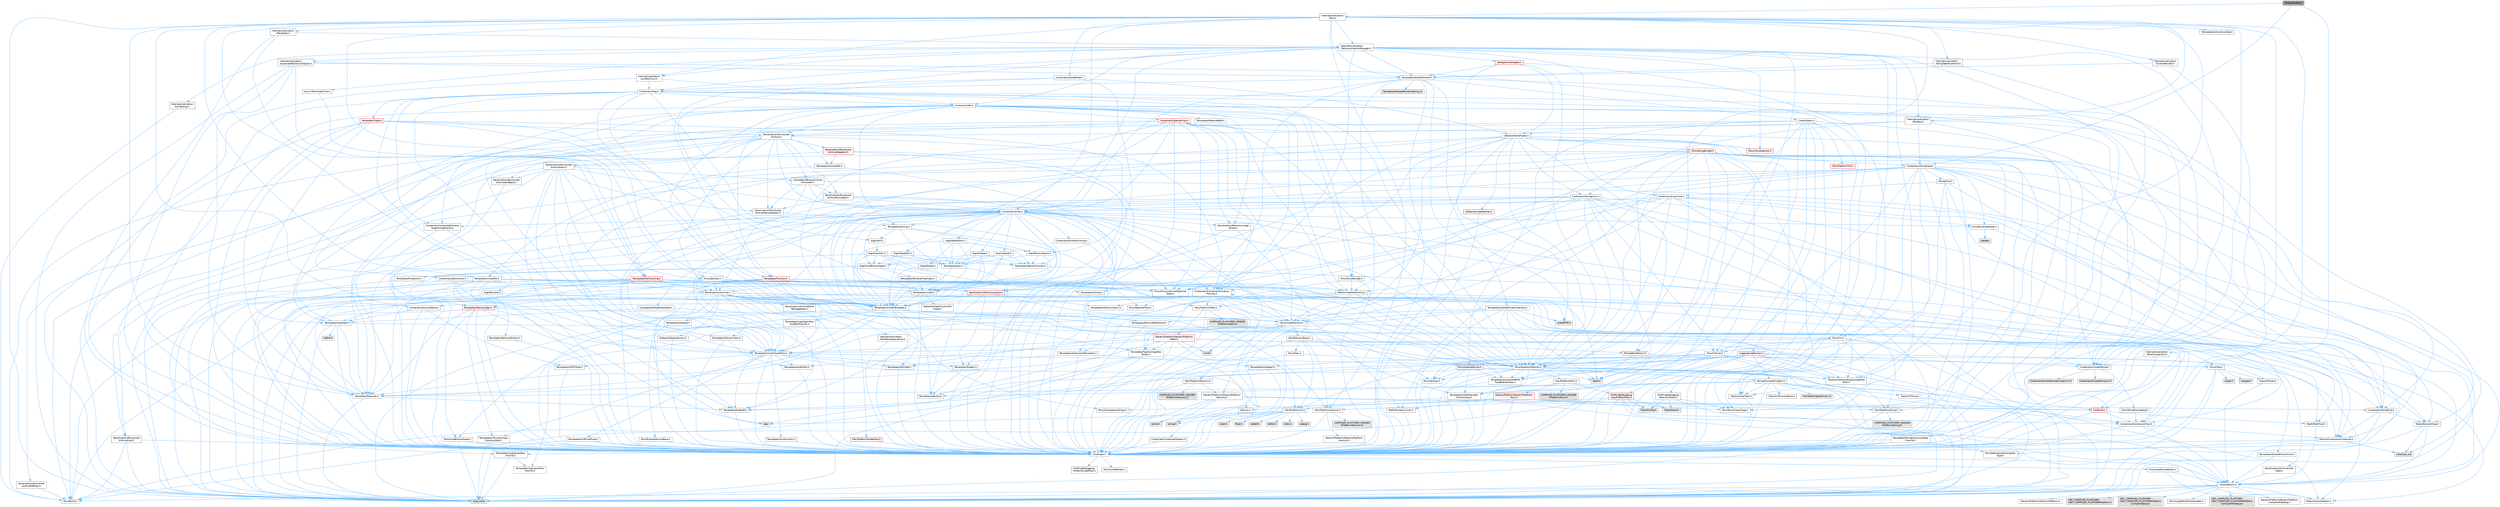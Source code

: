 digraph "IBreakIterator.h"
{
 // INTERACTIVE_SVG=YES
 // LATEX_PDF_SIZE
  bgcolor="transparent";
  edge [fontname=Helvetica,fontsize=10,labelfontname=Helvetica,labelfontsize=10];
  node [fontname=Helvetica,fontsize=10,shape=box,height=0.2,width=0.4];
  Node1 [id="Node000001",label="IBreakIterator.h",height=0.2,width=0.4,color="gray40", fillcolor="grey60", style="filled", fontcolor="black",tooltip=" "];
  Node1 -> Node2 [id="edge1_Node000001_Node000002",color="steelblue1",style="solid",tooltip=" "];
  Node2 [id="Node000002",label="CoreTypes.h",height=0.2,width=0.4,color="grey40", fillcolor="white", style="filled",URL="$dc/dec/CoreTypes_8h.html",tooltip=" "];
  Node2 -> Node3 [id="edge2_Node000002_Node000003",color="steelblue1",style="solid",tooltip=" "];
  Node3 [id="Node000003",label="HAL/Platform.h",height=0.2,width=0.4,color="grey40", fillcolor="white", style="filled",URL="$d9/dd0/Platform_8h.html",tooltip=" "];
  Node3 -> Node4 [id="edge3_Node000003_Node000004",color="steelblue1",style="solid",tooltip=" "];
  Node4 [id="Node000004",label="Misc/Build.h",height=0.2,width=0.4,color="grey40", fillcolor="white", style="filled",URL="$d3/dbb/Build_8h.html",tooltip=" "];
  Node3 -> Node5 [id="edge4_Node000003_Node000005",color="steelblue1",style="solid",tooltip=" "];
  Node5 [id="Node000005",label="Misc/LargeWorldCoordinates.h",height=0.2,width=0.4,color="grey40", fillcolor="white", style="filled",URL="$d2/dcb/LargeWorldCoordinates_8h.html",tooltip=" "];
  Node3 -> Node6 [id="edge5_Node000003_Node000006",color="steelblue1",style="solid",tooltip=" "];
  Node6 [id="Node000006",label="type_traits",height=0.2,width=0.4,color="grey60", fillcolor="#E0E0E0", style="filled",tooltip=" "];
  Node3 -> Node7 [id="edge6_Node000003_Node000007",color="steelblue1",style="solid",tooltip=" "];
  Node7 [id="Node000007",label="PreprocessorHelpers.h",height=0.2,width=0.4,color="grey40", fillcolor="white", style="filled",URL="$db/ddb/PreprocessorHelpers_8h.html",tooltip=" "];
  Node3 -> Node8 [id="edge7_Node000003_Node000008",color="steelblue1",style="solid",tooltip=" "];
  Node8 [id="Node000008",label="UBT_COMPILED_PLATFORM\l/UBT_COMPILED_PLATFORMPlatform\lCompilerPreSetup.h",height=0.2,width=0.4,color="grey60", fillcolor="#E0E0E0", style="filled",tooltip=" "];
  Node3 -> Node9 [id="edge8_Node000003_Node000009",color="steelblue1",style="solid",tooltip=" "];
  Node9 [id="Node000009",label="GenericPlatform/GenericPlatform\lCompilerPreSetup.h",height=0.2,width=0.4,color="grey40", fillcolor="white", style="filled",URL="$d9/dc8/GenericPlatformCompilerPreSetup_8h.html",tooltip=" "];
  Node3 -> Node10 [id="edge9_Node000003_Node000010",color="steelblue1",style="solid",tooltip=" "];
  Node10 [id="Node000010",label="GenericPlatform/GenericPlatform.h",height=0.2,width=0.4,color="grey40", fillcolor="white", style="filled",URL="$d6/d84/GenericPlatform_8h.html",tooltip=" "];
  Node3 -> Node11 [id="edge10_Node000003_Node000011",color="steelblue1",style="solid",tooltip=" "];
  Node11 [id="Node000011",label="UBT_COMPILED_PLATFORM\l/UBT_COMPILED_PLATFORMPlatform.h",height=0.2,width=0.4,color="grey60", fillcolor="#E0E0E0", style="filled",tooltip=" "];
  Node3 -> Node12 [id="edge11_Node000003_Node000012",color="steelblue1",style="solid",tooltip=" "];
  Node12 [id="Node000012",label="UBT_COMPILED_PLATFORM\l/UBT_COMPILED_PLATFORMPlatform\lCompilerSetup.h",height=0.2,width=0.4,color="grey60", fillcolor="#E0E0E0", style="filled",tooltip=" "];
  Node2 -> Node13 [id="edge12_Node000002_Node000013",color="steelblue1",style="solid",tooltip=" "];
  Node13 [id="Node000013",label="ProfilingDebugging\l/UMemoryDefines.h",height=0.2,width=0.4,color="grey40", fillcolor="white", style="filled",URL="$d2/da2/UMemoryDefines_8h.html",tooltip=" "];
  Node2 -> Node14 [id="edge13_Node000002_Node000014",color="steelblue1",style="solid",tooltip=" "];
  Node14 [id="Node000014",label="Misc/CoreMiscDefines.h",height=0.2,width=0.4,color="grey40", fillcolor="white", style="filled",URL="$da/d38/CoreMiscDefines_8h.html",tooltip=" "];
  Node14 -> Node3 [id="edge14_Node000014_Node000003",color="steelblue1",style="solid",tooltip=" "];
  Node14 -> Node7 [id="edge15_Node000014_Node000007",color="steelblue1",style="solid",tooltip=" "];
  Node2 -> Node15 [id="edge16_Node000002_Node000015",color="steelblue1",style="solid",tooltip=" "];
  Node15 [id="Node000015",label="Misc/CoreDefines.h",height=0.2,width=0.4,color="grey40", fillcolor="white", style="filled",URL="$d3/dd2/CoreDefines_8h.html",tooltip=" "];
  Node1 -> Node16 [id="edge17_Node000001_Node000016",color="steelblue1",style="solid",tooltip=" "];
  Node16 [id="Node000016",label="Containers/StringView.h",height=0.2,width=0.4,color="grey40", fillcolor="white", style="filled",URL="$dd/dea/StringView_8h.html",tooltip=" "];
  Node16 -> Node2 [id="edge18_Node000016_Node000002",color="steelblue1",style="solid",tooltip=" "];
  Node16 -> Node17 [id="edge19_Node000016_Node000017",color="steelblue1",style="solid",tooltip=" "];
  Node17 [id="Node000017",label="Containers/StringFwd.h",height=0.2,width=0.4,color="grey40", fillcolor="white", style="filled",URL="$df/d37/StringFwd_8h.html",tooltip=" "];
  Node17 -> Node2 [id="edge20_Node000017_Node000002",color="steelblue1",style="solid",tooltip=" "];
  Node17 -> Node18 [id="edge21_Node000017_Node000018",color="steelblue1",style="solid",tooltip=" "];
  Node18 [id="Node000018",label="Traits/ElementType.h",height=0.2,width=0.4,color="grey40", fillcolor="white", style="filled",URL="$d5/d4f/ElementType_8h.html",tooltip=" "];
  Node18 -> Node3 [id="edge22_Node000018_Node000003",color="steelblue1",style="solid",tooltip=" "];
  Node18 -> Node19 [id="edge23_Node000018_Node000019",color="steelblue1",style="solid",tooltip=" "];
  Node19 [id="Node000019",label="initializer_list",height=0.2,width=0.4,color="grey60", fillcolor="#E0E0E0", style="filled",tooltip=" "];
  Node18 -> Node6 [id="edge24_Node000018_Node000006",color="steelblue1",style="solid",tooltip=" "];
  Node17 -> Node20 [id="edge25_Node000017_Node000020",color="steelblue1",style="solid",tooltip=" "];
  Node20 [id="Node000020",label="Traits/IsContiguousContainer.h",height=0.2,width=0.4,color="grey40", fillcolor="white", style="filled",URL="$d5/d3c/IsContiguousContainer_8h.html",tooltip=" "];
  Node20 -> Node2 [id="edge26_Node000020_Node000002",color="steelblue1",style="solid",tooltip=" "];
  Node20 -> Node21 [id="edge27_Node000020_Node000021",color="steelblue1",style="solid",tooltip=" "];
  Node21 [id="Node000021",label="Misc/StaticAssertComplete\lType.h",height=0.2,width=0.4,color="grey40", fillcolor="white", style="filled",URL="$d5/d4e/StaticAssertCompleteType_8h.html",tooltip=" "];
  Node20 -> Node19 [id="edge28_Node000020_Node000019",color="steelblue1",style="solid",tooltip=" "];
  Node16 -> Node22 [id="edge29_Node000016_Node000022",color="steelblue1",style="solid",tooltip=" "];
  Node22 [id="Node000022",label="HAL/UnrealMemory.h",height=0.2,width=0.4,color="grey40", fillcolor="white", style="filled",URL="$d9/d96/UnrealMemory_8h.html",tooltip=" "];
  Node22 -> Node2 [id="edge30_Node000022_Node000002",color="steelblue1",style="solid",tooltip=" "];
  Node22 -> Node23 [id="edge31_Node000022_Node000023",color="steelblue1",style="solid",tooltip=" "];
  Node23 [id="Node000023",label="GenericPlatform/GenericPlatform\lMemory.h",height=0.2,width=0.4,color="grey40", fillcolor="white", style="filled",URL="$dd/d22/GenericPlatformMemory_8h.html",tooltip=" "];
  Node23 -> Node24 [id="edge32_Node000023_Node000024",color="steelblue1",style="solid",tooltip=" "];
  Node24 [id="Node000024",label="CoreFwd.h",height=0.2,width=0.4,color="red", fillcolor="#FFF0F0", style="filled",URL="$d1/d1e/CoreFwd_8h.html",tooltip=" "];
  Node24 -> Node2 [id="edge33_Node000024_Node000002",color="steelblue1",style="solid",tooltip=" "];
  Node24 -> Node25 [id="edge34_Node000024_Node000025",color="steelblue1",style="solid",tooltip=" "];
  Node25 [id="Node000025",label="Containers/ContainersFwd.h",height=0.2,width=0.4,color="grey40", fillcolor="white", style="filled",URL="$d4/d0a/ContainersFwd_8h.html",tooltip=" "];
  Node25 -> Node3 [id="edge35_Node000025_Node000003",color="steelblue1",style="solid",tooltip=" "];
  Node25 -> Node2 [id="edge36_Node000025_Node000002",color="steelblue1",style="solid",tooltip=" "];
  Node25 -> Node20 [id="edge37_Node000025_Node000020",color="steelblue1",style="solid",tooltip=" "];
  Node24 -> Node26 [id="edge38_Node000024_Node000026",color="steelblue1",style="solid",tooltip=" "];
  Node26 [id="Node000026",label="Math/MathFwd.h",height=0.2,width=0.4,color="grey40", fillcolor="white", style="filled",URL="$d2/d10/MathFwd_8h.html",tooltip=" "];
  Node26 -> Node3 [id="edge39_Node000026_Node000003",color="steelblue1",style="solid",tooltip=" "];
  Node23 -> Node2 [id="edge40_Node000023_Node000002",color="steelblue1",style="solid",tooltip=" "];
  Node23 -> Node28 [id="edge41_Node000023_Node000028",color="steelblue1",style="solid",tooltip=" "];
  Node28 [id="Node000028",label="HAL/PlatformString.h",height=0.2,width=0.4,color="grey40", fillcolor="white", style="filled",URL="$db/db5/PlatformString_8h.html",tooltip=" "];
  Node28 -> Node2 [id="edge42_Node000028_Node000002",color="steelblue1",style="solid",tooltip=" "];
  Node28 -> Node29 [id="edge43_Node000028_Node000029",color="steelblue1",style="solid",tooltip=" "];
  Node29 [id="Node000029",label="COMPILED_PLATFORM_HEADER\l(PlatformString.h)",height=0.2,width=0.4,color="grey60", fillcolor="#E0E0E0", style="filled",tooltip=" "];
  Node23 -> Node30 [id="edge44_Node000023_Node000030",color="steelblue1",style="solid",tooltip=" "];
  Node30 [id="Node000030",label="string.h",height=0.2,width=0.4,color="grey60", fillcolor="#E0E0E0", style="filled",tooltip=" "];
  Node23 -> Node31 [id="edge45_Node000023_Node000031",color="steelblue1",style="solid",tooltip=" "];
  Node31 [id="Node000031",label="wchar.h",height=0.2,width=0.4,color="grey60", fillcolor="#E0E0E0", style="filled",tooltip=" "];
  Node22 -> Node32 [id="edge46_Node000022_Node000032",color="steelblue1",style="solid",tooltip=" "];
  Node32 [id="Node000032",label="HAL/MemoryBase.h",height=0.2,width=0.4,color="grey40", fillcolor="white", style="filled",URL="$d6/d9f/MemoryBase_8h.html",tooltip=" "];
  Node32 -> Node2 [id="edge47_Node000032_Node000002",color="steelblue1",style="solid",tooltip=" "];
  Node32 -> Node33 [id="edge48_Node000032_Node000033",color="steelblue1",style="solid",tooltip=" "];
  Node33 [id="Node000033",label="HAL/PlatformAtomics.h",height=0.2,width=0.4,color="grey40", fillcolor="white", style="filled",URL="$d3/d36/PlatformAtomics_8h.html",tooltip=" "];
  Node33 -> Node2 [id="edge49_Node000033_Node000002",color="steelblue1",style="solid",tooltip=" "];
  Node33 -> Node34 [id="edge50_Node000033_Node000034",color="steelblue1",style="solid",tooltip=" "];
  Node34 [id="Node000034",label="GenericPlatform/GenericPlatform\lAtomics.h",height=0.2,width=0.4,color="grey40", fillcolor="white", style="filled",URL="$da/d72/GenericPlatformAtomics_8h.html",tooltip=" "];
  Node34 -> Node2 [id="edge51_Node000034_Node000002",color="steelblue1",style="solid",tooltip=" "];
  Node33 -> Node35 [id="edge52_Node000033_Node000035",color="steelblue1",style="solid",tooltip=" "];
  Node35 [id="Node000035",label="COMPILED_PLATFORM_HEADER\l(PlatformAtomics.h)",height=0.2,width=0.4,color="grey60", fillcolor="#E0E0E0", style="filled",tooltip=" "];
  Node32 -> Node36 [id="edge53_Node000032_Node000036",color="steelblue1",style="solid",tooltip=" "];
  Node36 [id="Node000036",label="HAL/PlatformCrt.h",height=0.2,width=0.4,color="grey40", fillcolor="white", style="filled",URL="$d8/d75/PlatformCrt_8h.html",tooltip=" "];
  Node36 -> Node37 [id="edge54_Node000036_Node000037",color="steelblue1",style="solid",tooltip=" "];
  Node37 [id="Node000037",label="new",height=0.2,width=0.4,color="grey60", fillcolor="#E0E0E0", style="filled",tooltip=" "];
  Node36 -> Node31 [id="edge55_Node000036_Node000031",color="steelblue1",style="solid",tooltip=" "];
  Node36 -> Node38 [id="edge56_Node000036_Node000038",color="steelblue1",style="solid",tooltip=" "];
  Node38 [id="Node000038",label="stddef.h",height=0.2,width=0.4,color="grey60", fillcolor="#E0E0E0", style="filled",tooltip=" "];
  Node36 -> Node39 [id="edge57_Node000036_Node000039",color="steelblue1",style="solid",tooltip=" "];
  Node39 [id="Node000039",label="stdlib.h",height=0.2,width=0.4,color="grey60", fillcolor="#E0E0E0", style="filled",tooltip=" "];
  Node36 -> Node40 [id="edge58_Node000036_Node000040",color="steelblue1",style="solid",tooltip=" "];
  Node40 [id="Node000040",label="stdio.h",height=0.2,width=0.4,color="grey60", fillcolor="#E0E0E0", style="filled",tooltip=" "];
  Node36 -> Node41 [id="edge59_Node000036_Node000041",color="steelblue1",style="solid",tooltip=" "];
  Node41 [id="Node000041",label="stdarg.h",height=0.2,width=0.4,color="grey60", fillcolor="#E0E0E0", style="filled",tooltip=" "];
  Node36 -> Node42 [id="edge60_Node000036_Node000042",color="steelblue1",style="solid",tooltip=" "];
  Node42 [id="Node000042",label="math.h",height=0.2,width=0.4,color="grey60", fillcolor="#E0E0E0", style="filled",tooltip=" "];
  Node36 -> Node43 [id="edge61_Node000036_Node000043",color="steelblue1",style="solid",tooltip=" "];
  Node43 [id="Node000043",label="float.h",height=0.2,width=0.4,color="grey60", fillcolor="#E0E0E0", style="filled",tooltip=" "];
  Node36 -> Node30 [id="edge62_Node000036_Node000030",color="steelblue1",style="solid",tooltip=" "];
  Node32 -> Node44 [id="edge63_Node000032_Node000044",color="steelblue1",style="solid",tooltip=" "];
  Node44 [id="Node000044",label="Misc/Exec.h",height=0.2,width=0.4,color="grey40", fillcolor="white", style="filled",URL="$de/ddb/Exec_8h.html",tooltip=" "];
  Node44 -> Node2 [id="edge64_Node000044_Node000002",color="steelblue1",style="solid",tooltip=" "];
  Node44 -> Node45 [id="edge65_Node000044_Node000045",color="steelblue1",style="solid",tooltip=" "];
  Node45 [id="Node000045",label="Misc/AssertionMacros.h",height=0.2,width=0.4,color="grey40", fillcolor="white", style="filled",URL="$d0/dfa/AssertionMacros_8h.html",tooltip=" "];
  Node45 -> Node2 [id="edge66_Node000045_Node000002",color="steelblue1",style="solid",tooltip=" "];
  Node45 -> Node3 [id="edge67_Node000045_Node000003",color="steelblue1",style="solid",tooltip=" "];
  Node45 -> Node46 [id="edge68_Node000045_Node000046",color="steelblue1",style="solid",tooltip=" "];
  Node46 [id="Node000046",label="HAL/PlatformMisc.h",height=0.2,width=0.4,color="grey40", fillcolor="white", style="filled",URL="$d0/df5/PlatformMisc_8h.html",tooltip=" "];
  Node46 -> Node2 [id="edge69_Node000046_Node000002",color="steelblue1",style="solid",tooltip=" "];
  Node46 -> Node47 [id="edge70_Node000046_Node000047",color="steelblue1",style="solid",tooltip=" "];
  Node47 [id="Node000047",label="GenericPlatform/GenericPlatform\lMisc.h",height=0.2,width=0.4,color="red", fillcolor="#FFF0F0", style="filled",URL="$db/d9a/GenericPlatformMisc_8h.html",tooltip=" "];
  Node47 -> Node17 [id="edge71_Node000047_Node000017",color="steelblue1",style="solid",tooltip=" "];
  Node47 -> Node24 [id="edge72_Node000047_Node000024",color="steelblue1",style="solid",tooltip=" "];
  Node47 -> Node2 [id="edge73_Node000047_Node000002",color="steelblue1",style="solid",tooltip=" "];
  Node47 -> Node36 [id="edge74_Node000047_Node000036",color="steelblue1",style="solid",tooltip=" "];
  Node47 -> Node49 [id="edge75_Node000047_Node000049",color="steelblue1",style="solid",tooltip=" "];
  Node49 [id="Node000049",label="Math/NumericLimits.h",height=0.2,width=0.4,color="grey40", fillcolor="white", style="filled",URL="$df/d1b/NumericLimits_8h.html",tooltip=" "];
  Node49 -> Node2 [id="edge76_Node000049_Node000002",color="steelblue1",style="solid",tooltip=" "];
  Node47 -> Node50 [id="edge77_Node000047_Node000050",color="steelblue1",style="solid",tooltip=" "];
  Node50 [id="Node000050",label="Misc/CompressionFlags.h",height=0.2,width=0.4,color="grey40", fillcolor="white", style="filled",URL="$d9/d76/CompressionFlags_8h.html",tooltip=" "];
  Node47 -> Node51 [id="edge78_Node000047_Node000051",color="steelblue1",style="solid",tooltip=" "];
  Node51 [id="Node000051",label="Misc/EnumClassFlags.h",height=0.2,width=0.4,color="grey40", fillcolor="white", style="filled",URL="$d8/de7/EnumClassFlags_8h.html",tooltip=" "];
  Node46 -> Node54 [id="edge79_Node000046_Node000054",color="steelblue1",style="solid",tooltip=" "];
  Node54 [id="Node000054",label="COMPILED_PLATFORM_HEADER\l(PlatformMisc.h)",height=0.2,width=0.4,color="grey60", fillcolor="#E0E0E0", style="filled",tooltip=" "];
  Node46 -> Node55 [id="edge80_Node000046_Node000055",color="steelblue1",style="solid",tooltip=" "];
  Node55 [id="Node000055",label="ProfilingDebugging\l/CpuProfilerTrace.h",height=0.2,width=0.4,color="red", fillcolor="#FFF0F0", style="filled",URL="$da/dcb/CpuProfilerTrace_8h.html",tooltip=" "];
  Node55 -> Node2 [id="edge81_Node000055_Node000002",color="steelblue1",style="solid",tooltip=" "];
  Node55 -> Node25 [id="edge82_Node000055_Node000025",color="steelblue1",style="solid",tooltip=" "];
  Node55 -> Node33 [id="edge83_Node000055_Node000033",color="steelblue1",style="solid",tooltip=" "];
  Node55 -> Node7 [id="edge84_Node000055_Node000007",color="steelblue1",style="solid",tooltip=" "];
  Node55 -> Node4 [id="edge85_Node000055_Node000004",color="steelblue1",style="solid",tooltip=" "];
  Node55 -> Node56 [id="edge86_Node000055_Node000056",color="steelblue1",style="solid",tooltip=" "];
  Node56 [id="Node000056",label="Trace/Config.h",height=0.2,width=0.4,color="grey60", fillcolor="#E0E0E0", style="filled",tooltip=" "];
  Node55 -> Node59 [id="edge87_Node000055_Node000059",color="steelblue1",style="solid",tooltip=" "];
  Node59 [id="Node000059",label="Trace/Trace.h",height=0.2,width=0.4,color="grey60", fillcolor="#E0E0E0", style="filled",tooltip=" "];
  Node45 -> Node7 [id="edge88_Node000045_Node000007",color="steelblue1",style="solid",tooltip=" "];
  Node45 -> Node60 [id="edge89_Node000045_Node000060",color="steelblue1",style="solid",tooltip=" "];
  Node60 [id="Node000060",label="Templates/EnableIf.h",height=0.2,width=0.4,color="grey40", fillcolor="white", style="filled",URL="$d7/d60/EnableIf_8h.html",tooltip=" "];
  Node60 -> Node2 [id="edge90_Node000060_Node000002",color="steelblue1",style="solid",tooltip=" "];
  Node45 -> Node61 [id="edge91_Node000045_Node000061",color="steelblue1",style="solid",tooltip=" "];
  Node61 [id="Node000061",label="Templates/IsArrayOrRefOf\lTypeByPredicate.h",height=0.2,width=0.4,color="grey40", fillcolor="white", style="filled",URL="$d6/da1/IsArrayOrRefOfTypeByPredicate_8h.html",tooltip=" "];
  Node61 -> Node2 [id="edge92_Node000061_Node000002",color="steelblue1",style="solid",tooltip=" "];
  Node45 -> Node62 [id="edge93_Node000045_Node000062",color="steelblue1",style="solid",tooltip=" "];
  Node62 [id="Node000062",label="Templates/IsValidVariadic\lFunctionArg.h",height=0.2,width=0.4,color="grey40", fillcolor="white", style="filled",URL="$d0/dc8/IsValidVariadicFunctionArg_8h.html",tooltip=" "];
  Node62 -> Node2 [id="edge94_Node000062_Node000002",color="steelblue1",style="solid",tooltip=" "];
  Node62 -> Node63 [id="edge95_Node000062_Node000063",color="steelblue1",style="solid",tooltip=" "];
  Node63 [id="Node000063",label="IsEnum.h",height=0.2,width=0.4,color="grey40", fillcolor="white", style="filled",URL="$d4/de5/IsEnum_8h.html",tooltip=" "];
  Node62 -> Node6 [id="edge96_Node000062_Node000006",color="steelblue1",style="solid",tooltip=" "];
  Node45 -> Node64 [id="edge97_Node000045_Node000064",color="steelblue1",style="solid",tooltip=" "];
  Node64 [id="Node000064",label="Traits/IsCharEncodingCompatible\lWith.h",height=0.2,width=0.4,color="grey40", fillcolor="white", style="filled",URL="$df/dd1/IsCharEncodingCompatibleWith_8h.html",tooltip=" "];
  Node64 -> Node6 [id="edge98_Node000064_Node000006",color="steelblue1",style="solid",tooltip=" "];
  Node64 -> Node65 [id="edge99_Node000064_Node000065",color="steelblue1",style="solid",tooltip=" "];
  Node65 [id="Node000065",label="Traits/IsCharType.h",height=0.2,width=0.4,color="grey40", fillcolor="white", style="filled",URL="$db/d51/IsCharType_8h.html",tooltip=" "];
  Node65 -> Node2 [id="edge100_Node000065_Node000002",color="steelblue1",style="solid",tooltip=" "];
  Node45 -> Node66 [id="edge101_Node000045_Node000066",color="steelblue1",style="solid",tooltip=" "];
  Node66 [id="Node000066",label="Misc/VarArgs.h",height=0.2,width=0.4,color="grey40", fillcolor="white", style="filled",URL="$d5/d6f/VarArgs_8h.html",tooltip=" "];
  Node66 -> Node2 [id="edge102_Node000066_Node000002",color="steelblue1",style="solid",tooltip=" "];
  Node45 -> Node67 [id="edge103_Node000045_Node000067",color="steelblue1",style="solid",tooltip=" "];
  Node67 [id="Node000067",label="String/FormatStringSan.h",height=0.2,width=0.4,color="grey40", fillcolor="white", style="filled",URL="$d3/d8b/FormatStringSan_8h.html",tooltip=" "];
  Node67 -> Node6 [id="edge104_Node000067_Node000006",color="steelblue1",style="solid",tooltip=" "];
  Node67 -> Node2 [id="edge105_Node000067_Node000002",color="steelblue1",style="solid",tooltip=" "];
  Node67 -> Node68 [id="edge106_Node000067_Node000068",color="steelblue1",style="solid",tooltip=" "];
  Node68 [id="Node000068",label="Templates/Requires.h",height=0.2,width=0.4,color="grey40", fillcolor="white", style="filled",URL="$dc/d96/Requires_8h.html",tooltip=" "];
  Node68 -> Node60 [id="edge107_Node000068_Node000060",color="steelblue1",style="solid",tooltip=" "];
  Node68 -> Node6 [id="edge108_Node000068_Node000006",color="steelblue1",style="solid",tooltip=" "];
  Node67 -> Node69 [id="edge109_Node000067_Node000069",color="steelblue1",style="solid",tooltip=" "];
  Node69 [id="Node000069",label="Templates/Identity.h",height=0.2,width=0.4,color="grey40", fillcolor="white", style="filled",URL="$d0/dd5/Identity_8h.html",tooltip=" "];
  Node67 -> Node62 [id="edge110_Node000067_Node000062",color="steelblue1",style="solid",tooltip=" "];
  Node67 -> Node65 [id="edge111_Node000067_Node000065",color="steelblue1",style="solid",tooltip=" "];
  Node67 -> Node70 [id="edge112_Node000067_Node000070",color="steelblue1",style="solid",tooltip=" "];
  Node70 [id="Node000070",label="Traits/IsTEnumAsByte.h",height=0.2,width=0.4,color="grey40", fillcolor="white", style="filled",URL="$d1/de6/IsTEnumAsByte_8h.html",tooltip=" "];
  Node67 -> Node71 [id="edge113_Node000067_Node000071",color="steelblue1",style="solid",tooltip=" "];
  Node71 [id="Node000071",label="Traits/IsTString.h",height=0.2,width=0.4,color="grey40", fillcolor="white", style="filled",URL="$d0/df8/IsTString_8h.html",tooltip=" "];
  Node71 -> Node25 [id="edge114_Node000071_Node000025",color="steelblue1",style="solid",tooltip=" "];
  Node67 -> Node25 [id="edge115_Node000067_Node000025",color="steelblue1",style="solid",tooltip=" "];
  Node67 -> Node72 [id="edge116_Node000067_Node000072",color="steelblue1",style="solid",tooltip=" "];
  Node72 [id="Node000072",label="FormatStringSanErrors.inl",height=0.2,width=0.4,color="grey60", fillcolor="#E0E0E0", style="filled",tooltip=" "];
  Node45 -> Node73 [id="edge117_Node000045_Node000073",color="steelblue1",style="solid",tooltip=" "];
  Node73 [id="Node000073",label="atomic",height=0.2,width=0.4,color="grey60", fillcolor="#E0E0E0", style="filled",tooltip=" "];
  Node32 -> Node74 [id="edge118_Node000032_Node000074",color="steelblue1",style="solid",tooltip=" "];
  Node74 [id="Node000074",label="Misc/OutputDevice.h",height=0.2,width=0.4,color="red", fillcolor="#FFF0F0", style="filled",URL="$d7/d32/OutputDevice_8h.html",tooltip=" "];
  Node74 -> Node24 [id="edge119_Node000074_Node000024",color="steelblue1",style="solid",tooltip=" "];
  Node74 -> Node2 [id="edge120_Node000074_Node000002",color="steelblue1",style="solid",tooltip=" "];
  Node74 -> Node66 [id="edge121_Node000074_Node000066",color="steelblue1",style="solid",tooltip=" "];
  Node74 -> Node61 [id="edge122_Node000074_Node000061",color="steelblue1",style="solid",tooltip=" "];
  Node74 -> Node62 [id="edge123_Node000074_Node000062",color="steelblue1",style="solid",tooltip=" "];
  Node74 -> Node64 [id="edge124_Node000074_Node000064",color="steelblue1",style="solid",tooltip=" "];
  Node32 -> Node76 [id="edge125_Node000032_Node000076",color="steelblue1",style="solid",tooltip=" "];
  Node76 [id="Node000076",label="Templates/Atomic.h",height=0.2,width=0.4,color="red", fillcolor="#FFF0F0", style="filled",URL="$d3/d91/Atomic_8h.html",tooltip=" "];
  Node76 -> Node79 [id="edge126_Node000076_Node000079",color="steelblue1",style="solid",tooltip=" "];
  Node79 [id="Node000079",label="Templates/IsIntegral.h",height=0.2,width=0.4,color="grey40", fillcolor="white", style="filled",URL="$da/d64/IsIntegral_8h.html",tooltip=" "];
  Node79 -> Node2 [id="edge127_Node000079_Node000002",color="steelblue1",style="solid",tooltip=" "];
  Node76 -> Node84 [id="edge128_Node000076_Node000084",color="steelblue1",style="solid",tooltip=" "];
  Node84 [id="Node000084",label="Traits/IntType.h",height=0.2,width=0.4,color="grey40", fillcolor="white", style="filled",URL="$d7/deb/IntType_8h.html",tooltip=" "];
  Node84 -> Node3 [id="edge129_Node000084_Node000003",color="steelblue1",style="solid",tooltip=" "];
  Node76 -> Node73 [id="edge130_Node000076_Node000073",color="steelblue1",style="solid",tooltip=" "];
  Node22 -> Node85 [id="edge131_Node000022_Node000085",color="steelblue1",style="solid",tooltip=" "];
  Node85 [id="Node000085",label="HAL/PlatformMemory.h",height=0.2,width=0.4,color="grey40", fillcolor="white", style="filled",URL="$de/d68/PlatformMemory_8h.html",tooltip=" "];
  Node85 -> Node2 [id="edge132_Node000085_Node000002",color="steelblue1",style="solid",tooltip=" "];
  Node85 -> Node23 [id="edge133_Node000085_Node000023",color="steelblue1",style="solid",tooltip=" "];
  Node85 -> Node86 [id="edge134_Node000085_Node000086",color="steelblue1",style="solid",tooltip=" "];
  Node86 [id="Node000086",label="COMPILED_PLATFORM_HEADER\l(PlatformMemory.h)",height=0.2,width=0.4,color="grey60", fillcolor="#E0E0E0", style="filled",tooltip=" "];
  Node22 -> Node87 [id="edge135_Node000022_Node000087",color="steelblue1",style="solid",tooltip=" "];
  Node87 [id="Node000087",label="ProfilingDebugging\l/MemoryTrace.h",height=0.2,width=0.4,color="grey40", fillcolor="white", style="filled",URL="$da/dd7/MemoryTrace_8h.html",tooltip=" "];
  Node87 -> Node3 [id="edge136_Node000087_Node000003",color="steelblue1",style="solid",tooltip=" "];
  Node87 -> Node51 [id="edge137_Node000087_Node000051",color="steelblue1",style="solid",tooltip=" "];
  Node87 -> Node56 [id="edge138_Node000087_Node000056",color="steelblue1",style="solid",tooltip=" "];
  Node87 -> Node59 [id="edge139_Node000087_Node000059",color="steelblue1",style="solid",tooltip=" "];
  Node22 -> Node88 [id="edge140_Node000022_Node000088",color="steelblue1",style="solid",tooltip=" "];
  Node88 [id="Node000088",label="Templates/IsPointer.h",height=0.2,width=0.4,color="grey40", fillcolor="white", style="filled",URL="$d7/d05/IsPointer_8h.html",tooltip=" "];
  Node88 -> Node2 [id="edge141_Node000088_Node000002",color="steelblue1",style="solid",tooltip=" "];
  Node16 -> Node49 [id="edge142_Node000016_Node000049",color="steelblue1",style="solid",tooltip=" "];
  Node16 -> Node89 [id="edge143_Node000016_Node000089",color="steelblue1",style="solid",tooltip=" "];
  Node89 [id="Node000089",label="Math/UnrealMathUtility.h",height=0.2,width=0.4,color="grey40", fillcolor="white", style="filled",URL="$db/db8/UnrealMathUtility_8h.html",tooltip=" "];
  Node89 -> Node2 [id="edge144_Node000089_Node000002",color="steelblue1",style="solid",tooltip=" "];
  Node89 -> Node45 [id="edge145_Node000089_Node000045",color="steelblue1",style="solid",tooltip=" "];
  Node89 -> Node90 [id="edge146_Node000089_Node000090",color="steelblue1",style="solid",tooltip=" "];
  Node90 [id="Node000090",label="HAL/PlatformMath.h",height=0.2,width=0.4,color="grey40", fillcolor="white", style="filled",URL="$dc/d53/PlatformMath_8h.html",tooltip=" "];
  Node90 -> Node2 [id="edge147_Node000090_Node000002",color="steelblue1",style="solid",tooltip=" "];
  Node90 -> Node91 [id="edge148_Node000090_Node000091",color="steelblue1",style="solid",tooltip=" "];
  Node91 [id="Node000091",label="GenericPlatform/GenericPlatform\lMath.h",height=0.2,width=0.4,color="red", fillcolor="#FFF0F0", style="filled",URL="$d5/d79/GenericPlatformMath_8h.html",tooltip=" "];
  Node91 -> Node2 [id="edge149_Node000091_Node000002",color="steelblue1",style="solid",tooltip=" "];
  Node91 -> Node25 [id="edge150_Node000091_Node000025",color="steelblue1",style="solid",tooltip=" "];
  Node91 -> Node36 [id="edge151_Node000091_Node000036",color="steelblue1",style="solid",tooltip=" "];
  Node91 -> Node81 [id="edge152_Node000091_Node000081",color="steelblue1",style="solid",tooltip=" "];
  Node81 [id="Node000081",label="Templates/AndOrNot.h",height=0.2,width=0.4,color="grey40", fillcolor="white", style="filled",URL="$db/d0a/AndOrNot_8h.html",tooltip=" "];
  Node81 -> Node2 [id="edge153_Node000081_Node000002",color="steelblue1",style="solid",tooltip=" "];
  Node91 -> Node95 [id="edge154_Node000091_Node000095",color="steelblue1",style="solid",tooltip=" "];
  Node95 [id="Node000095",label="Templates/UnrealTypeTraits.h",height=0.2,width=0.4,color="grey40", fillcolor="white", style="filled",URL="$d2/d2d/UnrealTypeTraits_8h.html",tooltip=" "];
  Node95 -> Node2 [id="edge155_Node000095_Node000002",color="steelblue1",style="solid",tooltip=" "];
  Node95 -> Node88 [id="edge156_Node000095_Node000088",color="steelblue1",style="solid",tooltip=" "];
  Node95 -> Node45 [id="edge157_Node000095_Node000045",color="steelblue1",style="solid",tooltip=" "];
  Node95 -> Node81 [id="edge158_Node000095_Node000081",color="steelblue1",style="solid",tooltip=" "];
  Node95 -> Node60 [id="edge159_Node000095_Node000060",color="steelblue1",style="solid",tooltip=" "];
  Node95 -> Node96 [id="edge160_Node000095_Node000096",color="steelblue1",style="solid",tooltip=" "];
  Node96 [id="Node000096",label="Templates/IsArithmetic.h",height=0.2,width=0.4,color="grey40", fillcolor="white", style="filled",URL="$d2/d5d/IsArithmetic_8h.html",tooltip=" "];
  Node96 -> Node2 [id="edge161_Node000096_Node000002",color="steelblue1",style="solid",tooltip=" "];
  Node95 -> Node63 [id="edge162_Node000095_Node000063",color="steelblue1",style="solid",tooltip=" "];
  Node95 -> Node97 [id="edge163_Node000095_Node000097",color="steelblue1",style="solid",tooltip=" "];
  Node97 [id="Node000097",label="Templates/Models.h",height=0.2,width=0.4,color="grey40", fillcolor="white", style="filled",URL="$d3/d0c/Models_8h.html",tooltip=" "];
  Node97 -> Node69 [id="edge164_Node000097_Node000069",color="steelblue1",style="solid",tooltip=" "];
  Node95 -> Node98 [id="edge165_Node000095_Node000098",color="steelblue1",style="solid",tooltip=" "];
  Node98 [id="Node000098",label="Templates/IsPODType.h",height=0.2,width=0.4,color="grey40", fillcolor="white", style="filled",URL="$d7/db1/IsPODType_8h.html",tooltip=" "];
  Node98 -> Node2 [id="edge166_Node000098_Node000002",color="steelblue1",style="solid",tooltip=" "];
  Node95 -> Node99 [id="edge167_Node000095_Node000099",color="steelblue1",style="solid",tooltip=" "];
  Node99 [id="Node000099",label="Templates/IsUECoreType.h",height=0.2,width=0.4,color="grey40", fillcolor="white", style="filled",URL="$d1/db8/IsUECoreType_8h.html",tooltip=" "];
  Node99 -> Node2 [id="edge168_Node000099_Node000002",color="steelblue1",style="solid",tooltip=" "];
  Node99 -> Node6 [id="edge169_Node000099_Node000006",color="steelblue1",style="solid",tooltip=" "];
  Node95 -> Node82 [id="edge170_Node000095_Node000082",color="steelblue1",style="solid",tooltip=" "];
  Node82 [id="Node000082",label="Templates/IsTriviallyCopy\lConstructible.h",height=0.2,width=0.4,color="grey40", fillcolor="white", style="filled",URL="$d3/d78/IsTriviallyCopyConstructible_8h.html",tooltip=" "];
  Node82 -> Node2 [id="edge171_Node000082_Node000002",color="steelblue1",style="solid",tooltip=" "];
  Node82 -> Node6 [id="edge172_Node000082_Node000006",color="steelblue1",style="solid",tooltip=" "];
  Node91 -> Node68 [id="edge173_Node000091_Node000068",color="steelblue1",style="solid",tooltip=" "];
  Node91 -> Node102 [id="edge174_Node000091_Node000102",color="steelblue1",style="solid",tooltip=" "];
  Node102 [id="Node000102",label="Templates/TypeCompatible\lBytes.h",height=0.2,width=0.4,color="grey40", fillcolor="white", style="filled",URL="$df/d0a/TypeCompatibleBytes_8h.html",tooltip=" "];
  Node102 -> Node2 [id="edge175_Node000102_Node000002",color="steelblue1",style="solid",tooltip=" "];
  Node102 -> Node30 [id="edge176_Node000102_Node000030",color="steelblue1",style="solid",tooltip=" "];
  Node102 -> Node37 [id="edge177_Node000102_Node000037",color="steelblue1",style="solid",tooltip=" "];
  Node102 -> Node6 [id="edge178_Node000102_Node000006",color="steelblue1",style="solid",tooltip=" "];
  Node91 -> Node103 [id="edge179_Node000091_Node000103",color="steelblue1",style="solid",tooltip=" "];
  Node103 [id="Node000103",label="limits",height=0.2,width=0.4,color="grey60", fillcolor="#E0E0E0", style="filled",tooltip=" "];
  Node91 -> Node6 [id="edge180_Node000091_Node000006",color="steelblue1",style="solid",tooltip=" "];
  Node90 -> Node104 [id="edge181_Node000090_Node000104",color="steelblue1",style="solid",tooltip=" "];
  Node104 [id="Node000104",label="COMPILED_PLATFORM_HEADER\l(PlatformMath.h)",height=0.2,width=0.4,color="grey60", fillcolor="#E0E0E0", style="filled",tooltip=" "];
  Node89 -> Node26 [id="edge182_Node000089_Node000026",color="steelblue1",style="solid",tooltip=" "];
  Node89 -> Node69 [id="edge183_Node000089_Node000069",color="steelblue1",style="solid",tooltip=" "];
  Node89 -> Node68 [id="edge184_Node000089_Node000068",color="steelblue1",style="solid",tooltip=" "];
  Node16 -> Node105 [id="edge185_Node000016_Node000105",color="steelblue1",style="solid",tooltip=" "];
  Node105 [id="Node000105",label="Misc/Crc.h",height=0.2,width=0.4,color="grey40", fillcolor="white", style="filled",URL="$d4/dd2/Crc_8h.html",tooltip=" "];
  Node105 -> Node2 [id="edge186_Node000105_Node000002",color="steelblue1",style="solid",tooltip=" "];
  Node105 -> Node28 [id="edge187_Node000105_Node000028",color="steelblue1",style="solid",tooltip=" "];
  Node105 -> Node45 [id="edge188_Node000105_Node000045",color="steelblue1",style="solid",tooltip=" "];
  Node105 -> Node106 [id="edge189_Node000105_Node000106",color="steelblue1",style="solid",tooltip=" "];
  Node106 [id="Node000106",label="Misc/CString.h",height=0.2,width=0.4,color="grey40", fillcolor="white", style="filled",URL="$d2/d49/CString_8h.html",tooltip=" "];
  Node106 -> Node2 [id="edge190_Node000106_Node000002",color="steelblue1",style="solid",tooltip=" "];
  Node106 -> Node36 [id="edge191_Node000106_Node000036",color="steelblue1",style="solid",tooltip=" "];
  Node106 -> Node28 [id="edge192_Node000106_Node000028",color="steelblue1",style="solid",tooltip=" "];
  Node106 -> Node45 [id="edge193_Node000106_Node000045",color="steelblue1",style="solid",tooltip=" "];
  Node106 -> Node107 [id="edge194_Node000106_Node000107",color="steelblue1",style="solid",tooltip=" "];
  Node107 [id="Node000107",label="Misc/Char.h",height=0.2,width=0.4,color="grey40", fillcolor="white", style="filled",URL="$d0/d58/Char_8h.html",tooltip=" "];
  Node107 -> Node2 [id="edge195_Node000107_Node000002",color="steelblue1",style="solid",tooltip=" "];
  Node107 -> Node84 [id="edge196_Node000107_Node000084",color="steelblue1",style="solid",tooltip=" "];
  Node107 -> Node108 [id="edge197_Node000107_Node000108",color="steelblue1",style="solid",tooltip=" "];
  Node108 [id="Node000108",label="ctype.h",height=0.2,width=0.4,color="grey60", fillcolor="#E0E0E0", style="filled",tooltip=" "];
  Node107 -> Node109 [id="edge198_Node000107_Node000109",color="steelblue1",style="solid",tooltip=" "];
  Node109 [id="Node000109",label="wctype.h",height=0.2,width=0.4,color="grey60", fillcolor="#E0E0E0", style="filled",tooltip=" "];
  Node107 -> Node6 [id="edge199_Node000107_Node000006",color="steelblue1",style="solid",tooltip=" "];
  Node106 -> Node66 [id="edge200_Node000106_Node000066",color="steelblue1",style="solid",tooltip=" "];
  Node106 -> Node61 [id="edge201_Node000106_Node000061",color="steelblue1",style="solid",tooltip=" "];
  Node106 -> Node62 [id="edge202_Node000106_Node000062",color="steelblue1",style="solid",tooltip=" "];
  Node106 -> Node64 [id="edge203_Node000106_Node000064",color="steelblue1",style="solid",tooltip=" "];
  Node105 -> Node107 [id="edge204_Node000105_Node000107",color="steelblue1",style="solid",tooltip=" "];
  Node105 -> Node95 [id="edge205_Node000105_Node000095",color="steelblue1",style="solid",tooltip=" "];
  Node105 -> Node65 [id="edge206_Node000105_Node000065",color="steelblue1",style="solid",tooltip=" "];
  Node16 -> Node106 [id="edge207_Node000016_Node000106",color="steelblue1",style="solid",tooltip=" "];
  Node16 -> Node110 [id="edge208_Node000016_Node000110",color="steelblue1",style="solid",tooltip=" "];
  Node110 [id="Node000110",label="Misc/ReverseIterate.h",height=0.2,width=0.4,color="grey40", fillcolor="white", style="filled",URL="$db/de3/ReverseIterate_8h.html",tooltip=" "];
  Node110 -> Node3 [id="edge209_Node000110_Node000003",color="steelblue1",style="solid",tooltip=" "];
  Node110 -> Node111 [id="edge210_Node000110_Node000111",color="steelblue1",style="solid",tooltip=" "];
  Node111 [id="Node000111",label="iterator",height=0.2,width=0.4,color="grey60", fillcolor="#E0E0E0", style="filled",tooltip=" "];
  Node16 -> Node112 [id="edge211_Node000016_Node000112",color="steelblue1",style="solid",tooltip=" "];
  Node112 [id="Node000112",label="String/Find.h",height=0.2,width=0.4,color="grey40", fillcolor="white", style="filled",URL="$d7/dda/String_2Find_8h.html",tooltip=" "];
  Node112 -> Node113 [id="edge212_Node000112_Node000113",color="steelblue1",style="solid",tooltip=" "];
  Node113 [id="Node000113",label="Containers/ArrayView.h",height=0.2,width=0.4,color="grey40", fillcolor="white", style="filled",URL="$d7/df4/ArrayView_8h.html",tooltip=" "];
  Node113 -> Node2 [id="edge213_Node000113_Node000002",color="steelblue1",style="solid",tooltip=" "];
  Node113 -> Node25 [id="edge214_Node000113_Node000025",color="steelblue1",style="solid",tooltip=" "];
  Node113 -> Node45 [id="edge215_Node000113_Node000045",color="steelblue1",style="solid",tooltip=" "];
  Node113 -> Node110 [id="edge216_Node000113_Node000110",color="steelblue1",style="solid",tooltip=" "];
  Node113 -> Node114 [id="edge217_Node000113_Node000114",color="steelblue1",style="solid",tooltip=" "];
  Node114 [id="Node000114",label="Misc/IntrusiveUnsetOptional\lState.h",height=0.2,width=0.4,color="grey40", fillcolor="white", style="filled",URL="$d2/d0a/IntrusiveUnsetOptionalState_8h.html",tooltip=" "];
  Node114 -> Node115 [id="edge218_Node000114_Node000115",color="steelblue1",style="solid",tooltip=" "];
  Node115 [id="Node000115",label="Misc/OptionalFwd.h",height=0.2,width=0.4,color="grey40", fillcolor="white", style="filled",URL="$dc/d50/OptionalFwd_8h.html",tooltip=" "];
  Node113 -> Node116 [id="edge219_Node000113_Node000116",color="steelblue1",style="solid",tooltip=" "];
  Node116 [id="Node000116",label="Templates/Invoke.h",height=0.2,width=0.4,color="grey40", fillcolor="white", style="filled",URL="$d7/deb/Invoke_8h.html",tooltip=" "];
  Node116 -> Node2 [id="edge220_Node000116_Node000002",color="steelblue1",style="solid",tooltip=" "];
  Node116 -> Node117 [id="edge221_Node000116_Node000117",color="steelblue1",style="solid",tooltip=" "];
  Node117 [id="Node000117",label="Traits/MemberFunctionPtr\lOuter.h",height=0.2,width=0.4,color="grey40", fillcolor="white", style="filled",URL="$db/da7/MemberFunctionPtrOuter_8h.html",tooltip=" "];
  Node116 -> Node118 [id="edge222_Node000116_Node000118",color="steelblue1",style="solid",tooltip=" "];
  Node118 [id="Node000118",label="Templates/UnrealTemplate.h",height=0.2,width=0.4,color="grey40", fillcolor="white", style="filled",URL="$d4/d24/UnrealTemplate_8h.html",tooltip=" "];
  Node118 -> Node2 [id="edge223_Node000118_Node000002",color="steelblue1",style="solid",tooltip=" "];
  Node118 -> Node88 [id="edge224_Node000118_Node000088",color="steelblue1",style="solid",tooltip=" "];
  Node118 -> Node22 [id="edge225_Node000118_Node000022",color="steelblue1",style="solid",tooltip=" "];
  Node118 -> Node119 [id="edge226_Node000118_Node000119",color="steelblue1",style="solid",tooltip=" "];
  Node119 [id="Node000119",label="Templates/CopyQualifiers\lAndRefsFromTo.h",height=0.2,width=0.4,color="grey40", fillcolor="white", style="filled",URL="$d3/db3/CopyQualifiersAndRefsFromTo_8h.html",tooltip=" "];
  Node119 -> Node120 [id="edge227_Node000119_Node000120",color="steelblue1",style="solid",tooltip=" "];
  Node120 [id="Node000120",label="Templates/CopyQualifiers\lFromTo.h",height=0.2,width=0.4,color="grey40", fillcolor="white", style="filled",URL="$d5/db4/CopyQualifiersFromTo_8h.html",tooltip=" "];
  Node118 -> Node95 [id="edge228_Node000118_Node000095",color="steelblue1",style="solid",tooltip=" "];
  Node118 -> Node93 [id="edge229_Node000118_Node000093",color="steelblue1",style="solid",tooltip=" "];
  Node93 [id="Node000093",label="Templates/RemoveReference.h",height=0.2,width=0.4,color="grey40", fillcolor="white", style="filled",URL="$da/dbe/RemoveReference_8h.html",tooltip=" "];
  Node93 -> Node2 [id="edge230_Node000093_Node000002",color="steelblue1",style="solid",tooltip=" "];
  Node118 -> Node68 [id="edge231_Node000118_Node000068",color="steelblue1",style="solid",tooltip=" "];
  Node118 -> Node102 [id="edge232_Node000118_Node000102",color="steelblue1",style="solid",tooltip=" "];
  Node118 -> Node69 [id="edge233_Node000118_Node000069",color="steelblue1",style="solid",tooltip=" "];
  Node118 -> Node20 [id="edge234_Node000118_Node000020",color="steelblue1",style="solid",tooltip=" "];
  Node118 -> Node121 [id="edge235_Node000118_Node000121",color="steelblue1",style="solid",tooltip=" "];
  Node121 [id="Node000121",label="Traits/UseBitwiseSwap.h",height=0.2,width=0.4,color="grey40", fillcolor="white", style="filled",URL="$db/df3/UseBitwiseSwap_8h.html",tooltip=" "];
  Node121 -> Node2 [id="edge236_Node000121_Node000002",color="steelblue1",style="solid",tooltip=" "];
  Node121 -> Node6 [id="edge237_Node000121_Node000006",color="steelblue1",style="solid",tooltip=" "];
  Node118 -> Node6 [id="edge238_Node000118_Node000006",color="steelblue1",style="solid",tooltip=" "];
  Node116 -> Node6 [id="edge239_Node000116_Node000006",color="steelblue1",style="solid",tooltip=" "];
  Node113 -> Node95 [id="edge240_Node000113_Node000095",color="steelblue1",style="solid",tooltip=" "];
  Node113 -> Node18 [id="edge241_Node000113_Node000018",color="steelblue1",style="solid",tooltip=" "];
  Node113 -> Node122 [id="edge242_Node000113_Node000122",color="steelblue1",style="solid",tooltip=" "];
  Node122 [id="Node000122",label="Containers/Array.h",height=0.2,width=0.4,color="grey40", fillcolor="white", style="filled",URL="$df/dd0/Array_8h.html",tooltip=" "];
  Node122 -> Node2 [id="edge243_Node000122_Node000002",color="steelblue1",style="solid",tooltip=" "];
  Node122 -> Node45 [id="edge244_Node000122_Node000045",color="steelblue1",style="solid",tooltip=" "];
  Node122 -> Node114 [id="edge245_Node000122_Node000114",color="steelblue1",style="solid",tooltip=" "];
  Node122 -> Node110 [id="edge246_Node000122_Node000110",color="steelblue1",style="solid",tooltip=" "];
  Node122 -> Node22 [id="edge247_Node000122_Node000022",color="steelblue1",style="solid",tooltip=" "];
  Node122 -> Node95 [id="edge248_Node000122_Node000095",color="steelblue1",style="solid",tooltip=" "];
  Node122 -> Node118 [id="edge249_Node000122_Node000118",color="steelblue1",style="solid",tooltip=" "];
  Node122 -> Node123 [id="edge250_Node000122_Node000123",color="steelblue1",style="solid",tooltip=" "];
  Node123 [id="Node000123",label="Containers/AllowShrinking.h",height=0.2,width=0.4,color="grey40", fillcolor="white", style="filled",URL="$d7/d1a/AllowShrinking_8h.html",tooltip=" "];
  Node123 -> Node2 [id="edge251_Node000123_Node000002",color="steelblue1",style="solid",tooltip=" "];
  Node122 -> Node124 [id="edge252_Node000122_Node000124",color="steelblue1",style="solid",tooltip=" "];
  Node124 [id="Node000124",label="Containers/ContainerAllocation\lPolicies.h",height=0.2,width=0.4,color="grey40", fillcolor="white", style="filled",URL="$d7/dff/ContainerAllocationPolicies_8h.html",tooltip=" "];
  Node124 -> Node2 [id="edge253_Node000124_Node000002",color="steelblue1",style="solid",tooltip=" "];
  Node124 -> Node125 [id="edge254_Node000124_Node000125",color="steelblue1",style="solid",tooltip=" "];
  Node125 [id="Node000125",label="Containers/ContainerHelpers.h",height=0.2,width=0.4,color="grey40", fillcolor="white", style="filled",URL="$d7/d33/ContainerHelpers_8h.html",tooltip=" "];
  Node125 -> Node2 [id="edge255_Node000125_Node000002",color="steelblue1",style="solid",tooltip=" "];
  Node124 -> Node124 [id="edge256_Node000124_Node000124",color="steelblue1",style="solid",tooltip=" "];
  Node124 -> Node90 [id="edge257_Node000124_Node000090",color="steelblue1",style="solid",tooltip=" "];
  Node124 -> Node22 [id="edge258_Node000124_Node000022",color="steelblue1",style="solid",tooltip=" "];
  Node124 -> Node49 [id="edge259_Node000124_Node000049",color="steelblue1",style="solid",tooltip=" "];
  Node124 -> Node45 [id="edge260_Node000124_Node000045",color="steelblue1",style="solid",tooltip=" "];
  Node124 -> Node126 [id="edge261_Node000124_Node000126",color="steelblue1",style="solid",tooltip=" "];
  Node126 [id="Node000126",label="Templates/IsPolymorphic.h",height=0.2,width=0.4,color="grey40", fillcolor="white", style="filled",URL="$dc/d20/IsPolymorphic_8h.html",tooltip=" "];
  Node124 -> Node127 [id="edge262_Node000124_Node000127",color="steelblue1",style="solid",tooltip=" "];
  Node127 [id="Node000127",label="Templates/MemoryOps.h",height=0.2,width=0.4,color="red", fillcolor="#FFF0F0", style="filled",URL="$db/dea/MemoryOps_8h.html",tooltip=" "];
  Node127 -> Node2 [id="edge263_Node000127_Node000002",color="steelblue1",style="solid",tooltip=" "];
  Node127 -> Node22 [id="edge264_Node000127_Node000022",color="steelblue1",style="solid",tooltip=" "];
  Node127 -> Node82 [id="edge265_Node000127_Node000082",color="steelblue1",style="solid",tooltip=" "];
  Node127 -> Node68 [id="edge266_Node000127_Node000068",color="steelblue1",style="solid",tooltip=" "];
  Node127 -> Node95 [id="edge267_Node000127_Node000095",color="steelblue1",style="solid",tooltip=" "];
  Node127 -> Node121 [id="edge268_Node000127_Node000121",color="steelblue1",style="solid",tooltip=" "];
  Node127 -> Node37 [id="edge269_Node000127_Node000037",color="steelblue1",style="solid",tooltip=" "];
  Node127 -> Node6 [id="edge270_Node000127_Node000006",color="steelblue1",style="solid",tooltip=" "];
  Node124 -> Node102 [id="edge271_Node000124_Node000102",color="steelblue1",style="solid",tooltip=" "];
  Node124 -> Node6 [id="edge272_Node000124_Node000006",color="steelblue1",style="solid",tooltip=" "];
  Node122 -> Node128 [id="edge273_Node000122_Node000128",color="steelblue1",style="solid",tooltip=" "];
  Node128 [id="Node000128",label="Containers/ContainerElement\lTypeCompatibility.h",height=0.2,width=0.4,color="grey40", fillcolor="white", style="filled",URL="$df/ddf/ContainerElementTypeCompatibility_8h.html",tooltip=" "];
  Node128 -> Node2 [id="edge274_Node000128_Node000002",color="steelblue1",style="solid",tooltip=" "];
  Node128 -> Node95 [id="edge275_Node000128_Node000095",color="steelblue1",style="solid",tooltip=" "];
  Node122 -> Node129 [id="edge276_Node000122_Node000129",color="steelblue1",style="solid",tooltip=" "];
  Node129 [id="Node000129",label="Serialization/Archive.h",height=0.2,width=0.4,color="grey40", fillcolor="white", style="filled",URL="$d7/d3b/Archive_8h.html",tooltip=" "];
  Node129 -> Node24 [id="edge277_Node000129_Node000024",color="steelblue1",style="solid",tooltip=" "];
  Node129 -> Node2 [id="edge278_Node000129_Node000002",color="steelblue1",style="solid",tooltip=" "];
  Node129 -> Node130 [id="edge279_Node000129_Node000130",color="steelblue1",style="solid",tooltip=" "];
  Node130 [id="Node000130",label="HAL/PlatformProperties.h",height=0.2,width=0.4,color="red", fillcolor="#FFF0F0", style="filled",URL="$d9/db0/PlatformProperties_8h.html",tooltip=" "];
  Node130 -> Node2 [id="edge280_Node000130_Node000002",color="steelblue1",style="solid",tooltip=" "];
  Node129 -> Node133 [id="edge281_Node000129_Node000133",color="steelblue1",style="solid",tooltip=" "];
  Node133 [id="Node000133",label="Internationalization\l/TextNamespaceFwd.h",height=0.2,width=0.4,color="grey40", fillcolor="white", style="filled",URL="$d8/d97/TextNamespaceFwd_8h.html",tooltip=" "];
  Node133 -> Node2 [id="edge282_Node000133_Node000002",color="steelblue1",style="solid",tooltip=" "];
  Node129 -> Node26 [id="edge283_Node000129_Node000026",color="steelblue1",style="solid",tooltip=" "];
  Node129 -> Node45 [id="edge284_Node000129_Node000045",color="steelblue1",style="solid",tooltip=" "];
  Node129 -> Node4 [id="edge285_Node000129_Node000004",color="steelblue1",style="solid",tooltip=" "];
  Node129 -> Node50 [id="edge286_Node000129_Node000050",color="steelblue1",style="solid",tooltip=" "];
  Node129 -> Node134 [id="edge287_Node000129_Node000134",color="steelblue1",style="solid",tooltip=" "];
  Node134 [id="Node000134",label="Misc/EngineVersionBase.h",height=0.2,width=0.4,color="grey40", fillcolor="white", style="filled",URL="$d5/d2b/EngineVersionBase_8h.html",tooltip=" "];
  Node134 -> Node2 [id="edge288_Node000134_Node000002",color="steelblue1",style="solid",tooltip=" "];
  Node129 -> Node66 [id="edge289_Node000129_Node000066",color="steelblue1",style="solid",tooltip=" "];
  Node129 -> Node135 [id="edge290_Node000129_Node000135",color="steelblue1",style="solid",tooltip=" "];
  Node135 [id="Node000135",label="Serialization/ArchiveCook\lData.h",height=0.2,width=0.4,color="grey40", fillcolor="white", style="filled",URL="$dc/db6/ArchiveCookData_8h.html",tooltip=" "];
  Node135 -> Node3 [id="edge291_Node000135_Node000003",color="steelblue1",style="solid",tooltip=" "];
  Node129 -> Node136 [id="edge292_Node000129_Node000136",color="steelblue1",style="solid",tooltip=" "];
  Node136 [id="Node000136",label="Serialization/ArchiveSave\lPackageData.h",height=0.2,width=0.4,color="grey40", fillcolor="white", style="filled",URL="$d1/d37/ArchiveSavePackageData_8h.html",tooltip=" "];
  Node129 -> Node60 [id="edge293_Node000129_Node000060",color="steelblue1",style="solid",tooltip=" "];
  Node129 -> Node61 [id="edge294_Node000129_Node000061",color="steelblue1",style="solid",tooltip=" "];
  Node129 -> Node137 [id="edge295_Node000129_Node000137",color="steelblue1",style="solid",tooltip=" "];
  Node137 [id="Node000137",label="Templates/IsEnumClass.h",height=0.2,width=0.4,color="grey40", fillcolor="white", style="filled",URL="$d7/d15/IsEnumClass_8h.html",tooltip=" "];
  Node137 -> Node2 [id="edge296_Node000137_Node000002",color="steelblue1",style="solid",tooltip=" "];
  Node137 -> Node81 [id="edge297_Node000137_Node000081",color="steelblue1",style="solid",tooltip=" "];
  Node129 -> Node101 [id="edge298_Node000129_Node000101",color="steelblue1",style="solid",tooltip=" "];
  Node101 [id="Node000101",label="Templates/IsSigned.h",height=0.2,width=0.4,color="grey40", fillcolor="white", style="filled",URL="$d8/dd8/IsSigned_8h.html",tooltip=" "];
  Node101 -> Node2 [id="edge299_Node000101_Node000002",color="steelblue1",style="solid",tooltip=" "];
  Node129 -> Node62 [id="edge300_Node000129_Node000062",color="steelblue1",style="solid",tooltip=" "];
  Node129 -> Node118 [id="edge301_Node000129_Node000118",color="steelblue1",style="solid",tooltip=" "];
  Node129 -> Node64 [id="edge302_Node000129_Node000064",color="steelblue1",style="solid",tooltip=" "];
  Node129 -> Node138 [id="edge303_Node000129_Node000138",color="steelblue1",style="solid",tooltip=" "];
  Node138 [id="Node000138",label="UObject/ObjectVersion.h",height=0.2,width=0.4,color="grey40", fillcolor="white", style="filled",URL="$da/d63/ObjectVersion_8h.html",tooltip=" "];
  Node138 -> Node2 [id="edge304_Node000138_Node000002",color="steelblue1",style="solid",tooltip=" "];
  Node122 -> Node139 [id="edge305_Node000122_Node000139",color="steelblue1",style="solid",tooltip=" "];
  Node139 [id="Node000139",label="Serialization/MemoryImage\lWriter.h",height=0.2,width=0.4,color="grey40", fillcolor="white", style="filled",URL="$d0/d08/MemoryImageWriter_8h.html",tooltip=" "];
  Node139 -> Node2 [id="edge306_Node000139_Node000002",color="steelblue1",style="solid",tooltip=" "];
  Node139 -> Node140 [id="edge307_Node000139_Node000140",color="steelblue1",style="solid",tooltip=" "];
  Node140 [id="Node000140",label="Serialization/MemoryLayout.h",height=0.2,width=0.4,color="red", fillcolor="#FFF0F0", style="filled",URL="$d7/d66/MemoryLayout_8h.html",tooltip=" "];
  Node140 -> Node143 [id="edge308_Node000140_Node000143",color="steelblue1",style="solid",tooltip=" "];
  Node143 [id="Node000143",label="Containers/EnumAsByte.h",height=0.2,width=0.4,color="grey40", fillcolor="white", style="filled",URL="$d6/d9a/EnumAsByte_8h.html",tooltip=" "];
  Node143 -> Node2 [id="edge309_Node000143_Node000002",color="steelblue1",style="solid",tooltip=" "];
  Node143 -> Node98 [id="edge310_Node000143_Node000098",color="steelblue1",style="solid",tooltip=" "];
  Node143 -> Node144 [id="edge311_Node000143_Node000144",color="steelblue1",style="solid",tooltip=" "];
  Node144 [id="Node000144",label="Templates/TypeHash.h",height=0.2,width=0.4,color="grey40", fillcolor="white", style="filled",URL="$d1/d62/TypeHash_8h.html",tooltip=" "];
  Node144 -> Node2 [id="edge312_Node000144_Node000002",color="steelblue1",style="solid",tooltip=" "];
  Node144 -> Node68 [id="edge313_Node000144_Node000068",color="steelblue1",style="solid",tooltip=" "];
  Node144 -> Node105 [id="edge314_Node000144_Node000105",color="steelblue1",style="solid",tooltip=" "];
  Node144 -> Node145 [id="edge315_Node000144_Node000145",color="steelblue1",style="solid",tooltip=" "];
  Node145 [id="Node000145",label="stdint.h",height=0.2,width=0.4,color="grey60", fillcolor="#E0E0E0", style="filled",tooltip=" "];
  Node144 -> Node6 [id="edge316_Node000144_Node000006",color="steelblue1",style="solid",tooltip=" "];
  Node140 -> Node17 [id="edge317_Node000140_Node000017",color="steelblue1",style="solid",tooltip=" "];
  Node140 -> Node22 [id="edge318_Node000140_Node000022",color="steelblue1",style="solid",tooltip=" "];
  Node140 -> Node60 [id="edge319_Node000140_Node000060",color="steelblue1",style="solid",tooltip=" "];
  Node140 -> Node126 [id="edge320_Node000140_Node000126",color="steelblue1",style="solid",tooltip=" "];
  Node140 -> Node97 [id="edge321_Node000140_Node000097",color="steelblue1",style="solid",tooltip=" "];
  Node140 -> Node118 [id="edge322_Node000140_Node000118",color="steelblue1",style="solid",tooltip=" "];
  Node122 -> Node148 [id="edge323_Node000122_Node000148",color="steelblue1",style="solid",tooltip=" "];
  Node148 [id="Node000148",label="Algo/Heapify.h",height=0.2,width=0.4,color="grey40", fillcolor="white", style="filled",URL="$d0/d2a/Heapify_8h.html",tooltip=" "];
  Node148 -> Node149 [id="edge324_Node000148_Node000149",color="steelblue1",style="solid",tooltip=" "];
  Node149 [id="Node000149",label="Algo/Impl/BinaryHeap.h",height=0.2,width=0.4,color="grey40", fillcolor="white", style="filled",URL="$d7/da3/Algo_2Impl_2BinaryHeap_8h.html",tooltip=" "];
  Node149 -> Node116 [id="edge325_Node000149_Node000116",color="steelblue1",style="solid",tooltip=" "];
  Node149 -> Node150 [id="edge326_Node000149_Node000150",color="steelblue1",style="solid",tooltip=" "];
  Node150 [id="Node000150",label="Templates/Projection.h",height=0.2,width=0.4,color="grey40", fillcolor="white", style="filled",URL="$d7/df0/Projection_8h.html",tooltip=" "];
  Node150 -> Node6 [id="edge327_Node000150_Node000006",color="steelblue1",style="solid",tooltip=" "];
  Node149 -> Node151 [id="edge328_Node000149_Node000151",color="steelblue1",style="solid",tooltip=" "];
  Node151 [id="Node000151",label="Templates/ReversePredicate.h",height=0.2,width=0.4,color="grey40", fillcolor="white", style="filled",URL="$d8/d28/ReversePredicate_8h.html",tooltip=" "];
  Node151 -> Node116 [id="edge329_Node000151_Node000116",color="steelblue1",style="solid",tooltip=" "];
  Node151 -> Node118 [id="edge330_Node000151_Node000118",color="steelblue1",style="solid",tooltip=" "];
  Node149 -> Node6 [id="edge331_Node000149_Node000006",color="steelblue1",style="solid",tooltip=" "];
  Node148 -> Node152 [id="edge332_Node000148_Node000152",color="steelblue1",style="solid",tooltip=" "];
  Node152 [id="Node000152",label="Templates/IdentityFunctor.h",height=0.2,width=0.4,color="grey40", fillcolor="white", style="filled",URL="$d7/d2e/IdentityFunctor_8h.html",tooltip=" "];
  Node152 -> Node3 [id="edge333_Node000152_Node000003",color="steelblue1",style="solid",tooltip=" "];
  Node148 -> Node116 [id="edge334_Node000148_Node000116",color="steelblue1",style="solid",tooltip=" "];
  Node148 -> Node153 [id="edge335_Node000148_Node000153",color="steelblue1",style="solid",tooltip=" "];
  Node153 [id="Node000153",label="Templates/Less.h",height=0.2,width=0.4,color="grey40", fillcolor="white", style="filled",URL="$de/dc8/Less_8h.html",tooltip=" "];
  Node153 -> Node2 [id="edge336_Node000153_Node000002",color="steelblue1",style="solid",tooltip=" "];
  Node153 -> Node118 [id="edge337_Node000153_Node000118",color="steelblue1",style="solid",tooltip=" "];
  Node148 -> Node118 [id="edge338_Node000148_Node000118",color="steelblue1",style="solid",tooltip=" "];
  Node122 -> Node154 [id="edge339_Node000122_Node000154",color="steelblue1",style="solid",tooltip=" "];
  Node154 [id="Node000154",label="Algo/HeapSort.h",height=0.2,width=0.4,color="grey40", fillcolor="white", style="filled",URL="$d3/d92/HeapSort_8h.html",tooltip=" "];
  Node154 -> Node149 [id="edge340_Node000154_Node000149",color="steelblue1",style="solid",tooltip=" "];
  Node154 -> Node152 [id="edge341_Node000154_Node000152",color="steelblue1",style="solid",tooltip=" "];
  Node154 -> Node153 [id="edge342_Node000154_Node000153",color="steelblue1",style="solid",tooltip=" "];
  Node154 -> Node118 [id="edge343_Node000154_Node000118",color="steelblue1",style="solid",tooltip=" "];
  Node122 -> Node155 [id="edge344_Node000122_Node000155",color="steelblue1",style="solid",tooltip=" "];
  Node155 [id="Node000155",label="Algo/IsHeap.h",height=0.2,width=0.4,color="grey40", fillcolor="white", style="filled",URL="$de/d32/IsHeap_8h.html",tooltip=" "];
  Node155 -> Node149 [id="edge345_Node000155_Node000149",color="steelblue1",style="solid",tooltip=" "];
  Node155 -> Node152 [id="edge346_Node000155_Node000152",color="steelblue1",style="solid",tooltip=" "];
  Node155 -> Node116 [id="edge347_Node000155_Node000116",color="steelblue1",style="solid",tooltip=" "];
  Node155 -> Node153 [id="edge348_Node000155_Node000153",color="steelblue1",style="solid",tooltip=" "];
  Node155 -> Node118 [id="edge349_Node000155_Node000118",color="steelblue1",style="solid",tooltip=" "];
  Node122 -> Node149 [id="edge350_Node000122_Node000149",color="steelblue1",style="solid",tooltip=" "];
  Node122 -> Node156 [id="edge351_Node000122_Node000156",color="steelblue1",style="solid",tooltip=" "];
  Node156 [id="Node000156",label="Algo/StableSort.h",height=0.2,width=0.4,color="grey40", fillcolor="white", style="filled",URL="$d7/d3c/StableSort_8h.html",tooltip=" "];
  Node156 -> Node157 [id="edge352_Node000156_Node000157",color="steelblue1",style="solid",tooltip=" "];
  Node157 [id="Node000157",label="Algo/BinarySearch.h",height=0.2,width=0.4,color="grey40", fillcolor="white", style="filled",URL="$db/db4/BinarySearch_8h.html",tooltip=" "];
  Node157 -> Node152 [id="edge353_Node000157_Node000152",color="steelblue1",style="solid",tooltip=" "];
  Node157 -> Node116 [id="edge354_Node000157_Node000116",color="steelblue1",style="solid",tooltip=" "];
  Node157 -> Node153 [id="edge355_Node000157_Node000153",color="steelblue1",style="solid",tooltip=" "];
  Node156 -> Node158 [id="edge356_Node000156_Node000158",color="steelblue1",style="solid",tooltip=" "];
  Node158 [id="Node000158",label="Algo/Rotate.h",height=0.2,width=0.4,color="grey40", fillcolor="white", style="filled",URL="$dd/da7/Rotate_8h.html",tooltip=" "];
  Node158 -> Node118 [id="edge357_Node000158_Node000118",color="steelblue1",style="solid",tooltip=" "];
  Node156 -> Node152 [id="edge358_Node000156_Node000152",color="steelblue1",style="solid",tooltip=" "];
  Node156 -> Node116 [id="edge359_Node000156_Node000116",color="steelblue1",style="solid",tooltip=" "];
  Node156 -> Node153 [id="edge360_Node000156_Node000153",color="steelblue1",style="solid",tooltip=" "];
  Node156 -> Node118 [id="edge361_Node000156_Node000118",color="steelblue1",style="solid",tooltip=" "];
  Node122 -> Node159 [id="edge362_Node000122_Node000159",color="steelblue1",style="solid",tooltip=" "];
  Node159 [id="Node000159",label="Concepts/GetTypeHashable.h",height=0.2,width=0.4,color="grey40", fillcolor="white", style="filled",URL="$d3/da2/GetTypeHashable_8h.html",tooltip=" "];
  Node159 -> Node2 [id="edge363_Node000159_Node000002",color="steelblue1",style="solid",tooltip=" "];
  Node159 -> Node144 [id="edge364_Node000159_Node000144",color="steelblue1",style="solid",tooltip=" "];
  Node122 -> Node152 [id="edge365_Node000122_Node000152",color="steelblue1",style="solid",tooltip=" "];
  Node122 -> Node116 [id="edge366_Node000122_Node000116",color="steelblue1",style="solid",tooltip=" "];
  Node122 -> Node153 [id="edge367_Node000122_Node000153",color="steelblue1",style="solid",tooltip=" "];
  Node122 -> Node160 [id="edge368_Node000122_Node000160",color="steelblue1",style="solid",tooltip=" "];
  Node160 [id="Node000160",label="Templates/LosesQualifiers\lFromTo.h",height=0.2,width=0.4,color="grey40", fillcolor="white", style="filled",URL="$d2/db3/LosesQualifiersFromTo_8h.html",tooltip=" "];
  Node160 -> Node120 [id="edge369_Node000160_Node000120",color="steelblue1",style="solid",tooltip=" "];
  Node160 -> Node6 [id="edge370_Node000160_Node000006",color="steelblue1",style="solid",tooltip=" "];
  Node122 -> Node68 [id="edge371_Node000122_Node000068",color="steelblue1",style="solid",tooltip=" "];
  Node122 -> Node161 [id="edge372_Node000122_Node000161",color="steelblue1",style="solid",tooltip=" "];
  Node161 [id="Node000161",label="Templates/Sorting.h",height=0.2,width=0.4,color="grey40", fillcolor="white", style="filled",URL="$d3/d9e/Sorting_8h.html",tooltip=" "];
  Node161 -> Node2 [id="edge373_Node000161_Node000002",color="steelblue1",style="solid",tooltip=" "];
  Node161 -> Node157 [id="edge374_Node000161_Node000157",color="steelblue1",style="solid",tooltip=" "];
  Node161 -> Node162 [id="edge375_Node000161_Node000162",color="steelblue1",style="solid",tooltip=" "];
  Node162 [id="Node000162",label="Algo/Sort.h",height=0.2,width=0.4,color="grey40", fillcolor="white", style="filled",URL="$d1/d87/Sort_8h.html",tooltip=" "];
  Node162 -> Node163 [id="edge376_Node000162_Node000163",color="steelblue1",style="solid",tooltip=" "];
  Node163 [id="Node000163",label="Algo/IntroSort.h",height=0.2,width=0.4,color="grey40", fillcolor="white", style="filled",URL="$d3/db3/IntroSort_8h.html",tooltip=" "];
  Node163 -> Node149 [id="edge377_Node000163_Node000149",color="steelblue1",style="solid",tooltip=" "];
  Node163 -> Node89 [id="edge378_Node000163_Node000089",color="steelblue1",style="solid",tooltip=" "];
  Node163 -> Node152 [id="edge379_Node000163_Node000152",color="steelblue1",style="solid",tooltip=" "];
  Node163 -> Node116 [id="edge380_Node000163_Node000116",color="steelblue1",style="solid",tooltip=" "];
  Node163 -> Node150 [id="edge381_Node000163_Node000150",color="steelblue1",style="solid",tooltip=" "];
  Node163 -> Node153 [id="edge382_Node000163_Node000153",color="steelblue1",style="solid",tooltip=" "];
  Node163 -> Node118 [id="edge383_Node000163_Node000118",color="steelblue1",style="solid",tooltip=" "];
  Node161 -> Node90 [id="edge384_Node000161_Node000090",color="steelblue1",style="solid",tooltip=" "];
  Node161 -> Node153 [id="edge385_Node000161_Node000153",color="steelblue1",style="solid",tooltip=" "];
  Node122 -> Node164 [id="edge386_Node000122_Node000164",color="steelblue1",style="solid",tooltip=" "];
  Node164 [id="Node000164",label="Templates/AlignmentTemplates.h",height=0.2,width=0.4,color="grey40", fillcolor="white", style="filled",URL="$dd/d32/AlignmentTemplates_8h.html",tooltip=" "];
  Node164 -> Node2 [id="edge387_Node000164_Node000002",color="steelblue1",style="solid",tooltip=" "];
  Node164 -> Node79 [id="edge388_Node000164_Node000079",color="steelblue1",style="solid",tooltip=" "];
  Node164 -> Node88 [id="edge389_Node000164_Node000088",color="steelblue1",style="solid",tooltip=" "];
  Node122 -> Node18 [id="edge390_Node000122_Node000018",color="steelblue1",style="solid",tooltip=" "];
  Node122 -> Node103 [id="edge391_Node000122_Node000103",color="steelblue1",style="solid",tooltip=" "];
  Node122 -> Node6 [id="edge392_Node000122_Node000006",color="steelblue1",style="solid",tooltip=" "];
  Node113 -> Node89 [id="edge393_Node000113_Node000089",color="steelblue1",style="solid",tooltip=" "];
  Node113 -> Node6 [id="edge394_Node000113_Node000006",color="steelblue1",style="solid",tooltip=" "];
  Node112 -> Node25 [id="edge395_Node000112_Node000025",color="steelblue1",style="solid",tooltip=" "];
  Node112 -> Node17 [id="edge396_Node000112_Node000017",color="steelblue1",style="solid",tooltip=" "];
  Node112 -> Node2 [id="edge397_Node000112_Node000002",color="steelblue1",style="solid",tooltip=" "];
  Node112 -> Node106 [id="edge398_Node000112_Node000106",color="steelblue1",style="solid",tooltip=" "];
  Node16 -> Node68 [id="edge399_Node000016_Node000068",color="steelblue1",style="solid",tooltip=" "];
  Node16 -> Node118 [id="edge400_Node000016_Node000118",color="steelblue1",style="solid",tooltip=" "];
  Node16 -> Node18 [id="edge401_Node000016_Node000018",color="steelblue1",style="solid",tooltip=" "];
  Node16 -> Node64 [id="edge402_Node000016_Node000064",color="steelblue1",style="solid",tooltip=" "];
  Node16 -> Node65 [id="edge403_Node000016_Node000065",color="steelblue1",style="solid",tooltip=" "];
  Node16 -> Node20 [id="edge404_Node000016_Node000020",color="steelblue1",style="solid",tooltip=" "];
  Node16 -> Node6 [id="edge405_Node000016_Node000006",color="steelblue1",style="solid",tooltip=" "];
  Node1 -> Node165 [id="edge406_Node000001_Node000165",color="steelblue1",style="solid",tooltip=" "];
  Node165 [id="Node000165",label="Internationalization\l/Text.h",height=0.2,width=0.4,color="grey40", fillcolor="white", style="filled",URL="$d6/d35/Text_8h.html",tooltip=" "];
  Node165 -> Node2 [id="edge407_Node000165_Node000002",color="steelblue1",style="solid",tooltip=" "];
  Node165 -> Node33 [id="edge408_Node000165_Node000033",color="steelblue1",style="solid",tooltip=" "];
  Node165 -> Node45 [id="edge409_Node000165_Node000045",color="steelblue1",style="solid",tooltip=" "];
  Node165 -> Node51 [id="edge410_Node000165_Node000051",color="steelblue1",style="solid",tooltip=" "];
  Node165 -> Node95 [id="edge411_Node000165_Node000095",color="steelblue1",style="solid",tooltip=" "];
  Node165 -> Node122 [id="edge412_Node000165_Node000122",color="steelblue1",style="solid",tooltip=" "];
  Node165 -> Node166 [id="edge413_Node000165_Node000166",color="steelblue1",style="solid",tooltip=" "];
  Node166 [id="Node000166",label="Containers/UnrealString.h",height=0.2,width=0.4,color="grey40", fillcolor="white", style="filled",URL="$d5/dba/UnrealString_8h.html",tooltip=" "];
  Node166 -> Node167 [id="edge414_Node000166_Node000167",color="steelblue1",style="solid",tooltip=" "];
  Node167 [id="Node000167",label="Containers/UnrealStringIncludes.h.inl",height=0.2,width=0.4,color="grey60", fillcolor="#E0E0E0", style="filled",tooltip=" "];
  Node166 -> Node168 [id="edge415_Node000166_Node000168",color="steelblue1",style="solid",tooltip=" "];
  Node168 [id="Node000168",label="Containers/UnrealString.h.inl",height=0.2,width=0.4,color="grey60", fillcolor="#E0E0E0", style="filled",tooltip=" "];
  Node166 -> Node169 [id="edge416_Node000166_Node000169",color="steelblue1",style="solid",tooltip=" "];
  Node169 [id="Node000169",label="Misc/StringFormatArg.h",height=0.2,width=0.4,color="grey40", fillcolor="white", style="filled",URL="$d2/d16/StringFormatArg_8h.html",tooltip=" "];
  Node169 -> Node25 [id="edge417_Node000169_Node000025",color="steelblue1",style="solid",tooltip=" "];
  Node165 -> Node170 [id="edge418_Node000165_Node000170",color="steelblue1",style="solid",tooltip=" "];
  Node170 [id="Node000170",label="Containers/SortedMap.h",height=0.2,width=0.4,color="grey40", fillcolor="white", style="filled",URL="$d1/dcf/SortedMap_8h.html",tooltip=" "];
  Node170 -> Node171 [id="edge419_Node000170_Node000171",color="steelblue1",style="solid",tooltip=" "];
  Node171 [id="Node000171",label="Containers/Map.h",height=0.2,width=0.4,color="grey40", fillcolor="white", style="filled",URL="$df/d79/Map_8h.html",tooltip=" "];
  Node171 -> Node2 [id="edge420_Node000171_Node000002",color="steelblue1",style="solid",tooltip=" "];
  Node171 -> Node172 [id="edge421_Node000171_Node000172",color="steelblue1",style="solid",tooltip=" "];
  Node172 [id="Node000172",label="Algo/Reverse.h",height=0.2,width=0.4,color="grey40", fillcolor="white", style="filled",URL="$d5/d93/Reverse_8h.html",tooltip=" "];
  Node172 -> Node2 [id="edge422_Node000172_Node000002",color="steelblue1",style="solid",tooltip=" "];
  Node172 -> Node118 [id="edge423_Node000172_Node000118",color="steelblue1",style="solid",tooltip=" "];
  Node171 -> Node128 [id="edge424_Node000171_Node000128",color="steelblue1",style="solid",tooltip=" "];
  Node171 -> Node173 [id="edge425_Node000171_Node000173",color="steelblue1",style="solid",tooltip=" "];
  Node173 [id="Node000173",label="Containers/Set.h",height=0.2,width=0.4,color="grey40", fillcolor="white", style="filled",URL="$d4/d45/Set_8h.html",tooltip=" "];
  Node173 -> Node124 [id="edge426_Node000173_Node000124",color="steelblue1",style="solid",tooltip=" "];
  Node173 -> Node128 [id="edge427_Node000173_Node000128",color="steelblue1",style="solid",tooltip=" "];
  Node173 -> Node174 [id="edge428_Node000173_Node000174",color="steelblue1",style="solid",tooltip=" "];
  Node174 [id="Node000174",label="Containers/SetUtilities.h",height=0.2,width=0.4,color="grey40", fillcolor="white", style="filled",URL="$dc/de5/SetUtilities_8h.html",tooltip=" "];
  Node174 -> Node2 [id="edge429_Node000174_Node000002",color="steelblue1",style="solid",tooltip=" "];
  Node174 -> Node140 [id="edge430_Node000174_Node000140",color="steelblue1",style="solid",tooltip=" "];
  Node174 -> Node127 [id="edge431_Node000174_Node000127",color="steelblue1",style="solid",tooltip=" "];
  Node174 -> Node95 [id="edge432_Node000174_Node000095",color="steelblue1",style="solid",tooltip=" "];
  Node173 -> Node175 [id="edge433_Node000173_Node000175",color="steelblue1",style="solid",tooltip=" "];
  Node175 [id="Node000175",label="Containers/SparseArray.h",height=0.2,width=0.4,color="red", fillcolor="#FFF0F0", style="filled",URL="$d5/dbf/SparseArray_8h.html",tooltip=" "];
  Node175 -> Node2 [id="edge434_Node000175_Node000002",color="steelblue1",style="solid",tooltip=" "];
  Node175 -> Node45 [id="edge435_Node000175_Node000045",color="steelblue1",style="solid",tooltip=" "];
  Node175 -> Node22 [id="edge436_Node000175_Node000022",color="steelblue1",style="solid",tooltip=" "];
  Node175 -> Node95 [id="edge437_Node000175_Node000095",color="steelblue1",style="solid",tooltip=" "];
  Node175 -> Node118 [id="edge438_Node000175_Node000118",color="steelblue1",style="solid",tooltip=" "];
  Node175 -> Node124 [id="edge439_Node000175_Node000124",color="steelblue1",style="solid",tooltip=" "];
  Node175 -> Node153 [id="edge440_Node000175_Node000153",color="steelblue1",style="solid",tooltip=" "];
  Node175 -> Node122 [id="edge441_Node000175_Node000122",color="steelblue1",style="solid",tooltip=" "];
  Node175 -> Node89 [id="edge442_Node000175_Node000089",color="steelblue1",style="solid",tooltip=" "];
  Node175 -> Node178 [id="edge443_Node000175_Node000178",color="steelblue1",style="solid",tooltip=" "];
  Node178 [id="Node000178",label="Serialization/Structured\lArchive.h",height=0.2,width=0.4,color="grey40", fillcolor="white", style="filled",URL="$d9/d1e/StructuredArchive_8h.html",tooltip=" "];
  Node178 -> Node122 [id="edge444_Node000178_Node000122",color="steelblue1",style="solid",tooltip=" "];
  Node178 -> Node124 [id="edge445_Node000178_Node000124",color="steelblue1",style="solid",tooltip=" "];
  Node178 -> Node2 [id="edge446_Node000178_Node000002",color="steelblue1",style="solid",tooltip=" "];
  Node178 -> Node179 [id="edge447_Node000178_Node000179",color="steelblue1",style="solid",tooltip=" "];
  Node179 [id="Node000179",label="Formatters/BinaryArchive\lFormatter.h",height=0.2,width=0.4,color="grey40", fillcolor="white", style="filled",URL="$d2/d01/BinaryArchiveFormatter_8h.html",tooltip=" "];
  Node179 -> Node122 [id="edge448_Node000179_Node000122",color="steelblue1",style="solid",tooltip=" "];
  Node179 -> Node3 [id="edge449_Node000179_Node000003",color="steelblue1",style="solid",tooltip=" "];
  Node179 -> Node129 [id="edge450_Node000179_Node000129",color="steelblue1",style="solid",tooltip=" "];
  Node179 -> Node180 [id="edge451_Node000179_Node000180",color="steelblue1",style="solid",tooltip=" "];
  Node180 [id="Node000180",label="Serialization/Structured\lArchiveFormatter.h",height=0.2,width=0.4,color="grey40", fillcolor="white", style="filled",URL="$db/dfe/StructuredArchiveFormatter_8h.html",tooltip=" "];
  Node180 -> Node122 [id="edge452_Node000180_Node000122",color="steelblue1",style="solid",tooltip=" "];
  Node180 -> Node24 [id="edge453_Node000180_Node000024",color="steelblue1",style="solid",tooltip=" "];
  Node180 -> Node2 [id="edge454_Node000180_Node000002",color="steelblue1",style="solid",tooltip=" "];
  Node180 -> Node181 [id="edge455_Node000180_Node000181",color="steelblue1",style="solid",tooltip=" "];
  Node181 [id="Node000181",label="Serialization/Structured\lArchiveNameHelpers.h",height=0.2,width=0.4,color="grey40", fillcolor="white", style="filled",URL="$d0/d7b/StructuredArchiveNameHelpers_8h.html",tooltip=" "];
  Node181 -> Node2 [id="edge456_Node000181_Node000002",color="steelblue1",style="solid",tooltip=" "];
  Node181 -> Node69 [id="edge457_Node000181_Node000069",color="steelblue1",style="solid",tooltip=" "];
  Node179 -> Node181 [id="edge458_Node000179_Node000181",color="steelblue1",style="solid",tooltip=" "];
  Node178 -> Node4 [id="edge459_Node000178_Node000004",color="steelblue1",style="solid",tooltip=" "];
  Node178 -> Node129 [id="edge460_Node000178_Node000129",color="steelblue1",style="solid",tooltip=" "];
  Node178 -> Node182 [id="edge461_Node000178_Node000182",color="steelblue1",style="solid",tooltip=" "];
  Node182 [id="Node000182",label="Serialization/Structured\lArchiveAdapters.h",height=0.2,width=0.4,color="red", fillcolor="#FFF0F0", style="filled",URL="$d3/de1/StructuredArchiveAdapters_8h.html",tooltip=" "];
  Node182 -> Node2 [id="edge462_Node000182_Node000002",color="steelblue1",style="solid",tooltip=" "];
  Node182 -> Node97 [id="edge463_Node000182_Node000097",color="steelblue1",style="solid",tooltip=" "];
  Node182 -> Node185 [id="edge464_Node000182_Node000185",color="steelblue1",style="solid",tooltip=" "];
  Node185 [id="Node000185",label="Serialization/Structured\lArchiveSlots.h",height=0.2,width=0.4,color="grey40", fillcolor="white", style="filled",URL="$d2/d87/StructuredArchiveSlots_8h.html",tooltip=" "];
  Node185 -> Node122 [id="edge465_Node000185_Node000122",color="steelblue1",style="solid",tooltip=" "];
  Node185 -> Node2 [id="edge466_Node000185_Node000002",color="steelblue1",style="solid",tooltip=" "];
  Node185 -> Node179 [id="edge467_Node000185_Node000179",color="steelblue1",style="solid",tooltip=" "];
  Node185 -> Node4 [id="edge468_Node000185_Node000004",color="steelblue1",style="solid",tooltip=" "];
  Node185 -> Node186 [id="edge469_Node000185_Node000186",color="steelblue1",style="solid",tooltip=" "];
  Node186 [id="Node000186",label="Misc/Optional.h",height=0.2,width=0.4,color="grey40", fillcolor="white", style="filled",URL="$d2/dae/Optional_8h.html",tooltip=" "];
  Node186 -> Node2 [id="edge470_Node000186_Node000002",color="steelblue1",style="solid",tooltip=" "];
  Node186 -> Node45 [id="edge471_Node000186_Node000045",color="steelblue1",style="solid",tooltip=" "];
  Node186 -> Node114 [id="edge472_Node000186_Node000114",color="steelblue1",style="solid",tooltip=" "];
  Node186 -> Node115 [id="edge473_Node000186_Node000115",color="steelblue1",style="solid",tooltip=" "];
  Node186 -> Node127 [id="edge474_Node000186_Node000127",color="steelblue1",style="solid",tooltip=" "];
  Node186 -> Node118 [id="edge475_Node000186_Node000118",color="steelblue1",style="solid",tooltip=" "];
  Node186 -> Node129 [id="edge476_Node000186_Node000129",color="steelblue1",style="solid",tooltip=" "];
  Node185 -> Node129 [id="edge477_Node000185_Node000129",color="steelblue1",style="solid",tooltip=" "];
  Node185 -> Node187 [id="edge478_Node000185_Node000187",color="steelblue1",style="solid",tooltip=" "];
  Node187 [id="Node000187",label="Serialization/Structured\lArchiveFwd.h",height=0.2,width=0.4,color="grey40", fillcolor="white", style="filled",URL="$d2/df9/StructuredArchiveFwd_8h.html",tooltip=" "];
  Node187 -> Node2 [id="edge479_Node000187_Node000002",color="steelblue1",style="solid",tooltip=" "];
  Node187 -> Node4 [id="edge480_Node000187_Node000004",color="steelblue1",style="solid",tooltip=" "];
  Node187 -> Node6 [id="edge481_Node000187_Node000006",color="steelblue1",style="solid",tooltip=" "];
  Node185 -> Node181 [id="edge482_Node000185_Node000181",color="steelblue1",style="solid",tooltip=" "];
  Node185 -> Node188 [id="edge483_Node000185_Node000188",color="steelblue1",style="solid",tooltip=" "];
  Node188 [id="Node000188",label="Serialization/Structured\lArchiveSlotBase.h",height=0.2,width=0.4,color="grey40", fillcolor="white", style="filled",URL="$d9/d9a/StructuredArchiveSlotBase_8h.html",tooltip=" "];
  Node188 -> Node2 [id="edge484_Node000188_Node000002",color="steelblue1",style="solid",tooltip=" "];
  Node185 -> Node60 [id="edge485_Node000185_Node000060",color="steelblue1",style="solid",tooltip=" "];
  Node185 -> Node137 [id="edge486_Node000185_Node000137",color="steelblue1",style="solid",tooltip=" "];
  Node182 -> Node189 [id="edge487_Node000182_Node000189",color="steelblue1",style="solid",tooltip=" "];
  Node189 [id="Node000189",label="Templates/UniqueObj.h",height=0.2,width=0.4,color="grey40", fillcolor="white", style="filled",URL="$da/d95/UniqueObj_8h.html",tooltip=" "];
  Node189 -> Node2 [id="edge488_Node000189_Node000002",color="steelblue1",style="solid",tooltip=" "];
  Node189 -> Node190 [id="edge489_Node000189_Node000190",color="steelblue1",style="solid",tooltip=" "];
  Node190 [id="Node000190",label="Templates/UniquePtr.h",height=0.2,width=0.4,color="grey40", fillcolor="white", style="filled",URL="$de/d1a/UniquePtr_8h.html",tooltip=" "];
  Node190 -> Node2 [id="edge490_Node000190_Node000002",color="steelblue1",style="solid",tooltip=" "];
  Node190 -> Node118 [id="edge491_Node000190_Node000118",color="steelblue1",style="solid",tooltip=" "];
  Node190 -> Node191 [id="edge492_Node000190_Node000191",color="steelblue1",style="solid",tooltip=" "];
  Node191 [id="Node000191",label="Templates/IsArray.h",height=0.2,width=0.4,color="grey40", fillcolor="white", style="filled",URL="$d8/d8d/IsArray_8h.html",tooltip=" "];
  Node191 -> Node2 [id="edge493_Node000191_Node000002",color="steelblue1",style="solid",tooltip=" "];
  Node190 -> Node192 [id="edge494_Node000190_Node000192",color="steelblue1",style="solid",tooltip=" "];
  Node192 [id="Node000192",label="Templates/RemoveExtent.h",height=0.2,width=0.4,color="grey40", fillcolor="white", style="filled",URL="$dc/de9/RemoveExtent_8h.html",tooltip=" "];
  Node192 -> Node2 [id="edge495_Node000192_Node000002",color="steelblue1",style="solid",tooltip=" "];
  Node190 -> Node68 [id="edge496_Node000190_Node000068",color="steelblue1",style="solid",tooltip=" "];
  Node190 -> Node140 [id="edge497_Node000190_Node000140",color="steelblue1",style="solid",tooltip=" "];
  Node190 -> Node6 [id="edge498_Node000190_Node000006",color="steelblue1",style="solid",tooltip=" "];
  Node178 -> Node193 [id="edge499_Node000178_Node000193",color="steelblue1",style="solid",tooltip=" "];
  Node193 [id="Node000193",label="Serialization/Structured\lArchiveDefines.h",height=0.2,width=0.4,color="grey40", fillcolor="white", style="filled",URL="$d3/d61/StructuredArchiveDefines_8h.html",tooltip=" "];
  Node193 -> Node4 [id="edge500_Node000193_Node000004",color="steelblue1",style="solid",tooltip=" "];
  Node178 -> Node180 [id="edge501_Node000178_Node000180",color="steelblue1",style="solid",tooltip=" "];
  Node178 -> Node187 [id="edge502_Node000178_Node000187",color="steelblue1",style="solid",tooltip=" "];
  Node178 -> Node181 [id="edge503_Node000178_Node000181",color="steelblue1",style="solid",tooltip=" "];
  Node178 -> Node188 [id="edge504_Node000178_Node000188",color="steelblue1",style="solid",tooltip=" "];
  Node178 -> Node185 [id="edge505_Node000178_Node000185",color="steelblue1",style="solid",tooltip=" "];
  Node178 -> Node189 [id="edge506_Node000178_Node000189",color="steelblue1",style="solid",tooltip=" "];
  Node175 -> Node139 [id="edge507_Node000175_Node000139",color="steelblue1",style="solid",tooltip=" "];
  Node175 -> Node166 [id="edge508_Node000175_Node000166",color="steelblue1",style="solid",tooltip=" "];
  Node175 -> Node114 [id="edge509_Node000175_Node000114",color="steelblue1",style="solid",tooltip=" "];
  Node173 -> Node25 [id="edge510_Node000173_Node000025",color="steelblue1",style="solid",tooltip=" "];
  Node173 -> Node89 [id="edge511_Node000173_Node000089",color="steelblue1",style="solid",tooltip=" "];
  Node173 -> Node45 [id="edge512_Node000173_Node000045",color="steelblue1",style="solid",tooltip=" "];
  Node173 -> Node194 [id="edge513_Node000173_Node000194",color="steelblue1",style="solid",tooltip=" "];
  Node194 [id="Node000194",label="Misc/StructBuilder.h",height=0.2,width=0.4,color="grey40", fillcolor="white", style="filled",URL="$d9/db3/StructBuilder_8h.html",tooltip=" "];
  Node194 -> Node2 [id="edge514_Node000194_Node000002",color="steelblue1",style="solid",tooltip=" "];
  Node194 -> Node89 [id="edge515_Node000194_Node000089",color="steelblue1",style="solid",tooltip=" "];
  Node194 -> Node164 [id="edge516_Node000194_Node000164",color="steelblue1",style="solid",tooltip=" "];
  Node173 -> Node139 [id="edge517_Node000173_Node000139",color="steelblue1",style="solid",tooltip=" "];
  Node173 -> Node178 [id="edge518_Node000173_Node000178",color="steelblue1",style="solid",tooltip=" "];
  Node173 -> Node195 [id="edge519_Node000173_Node000195",color="steelblue1",style="solid",tooltip=" "];
  Node195 [id="Node000195",label="Templates/Function.h",height=0.2,width=0.4,color="red", fillcolor="#FFF0F0", style="filled",URL="$df/df5/Function_8h.html",tooltip=" "];
  Node195 -> Node2 [id="edge520_Node000195_Node000002",color="steelblue1",style="solid",tooltip=" "];
  Node195 -> Node45 [id="edge521_Node000195_Node000045",color="steelblue1",style="solid",tooltip=" "];
  Node195 -> Node114 [id="edge522_Node000195_Node000114",color="steelblue1",style="solid",tooltip=" "];
  Node195 -> Node22 [id="edge523_Node000195_Node000022",color="steelblue1",style="solid",tooltip=" "];
  Node195 -> Node95 [id="edge524_Node000195_Node000095",color="steelblue1",style="solid",tooltip=" "];
  Node195 -> Node116 [id="edge525_Node000195_Node000116",color="steelblue1",style="solid",tooltip=" "];
  Node195 -> Node118 [id="edge526_Node000195_Node000118",color="steelblue1",style="solid",tooltip=" "];
  Node195 -> Node68 [id="edge527_Node000195_Node000068",color="steelblue1",style="solid",tooltip=" "];
  Node195 -> Node89 [id="edge528_Node000195_Node000089",color="steelblue1",style="solid",tooltip=" "];
  Node195 -> Node37 [id="edge529_Node000195_Node000037",color="steelblue1",style="solid",tooltip=" "];
  Node195 -> Node6 [id="edge530_Node000195_Node000006",color="steelblue1",style="solid",tooltip=" "];
  Node173 -> Node197 [id="edge531_Node000173_Node000197",color="steelblue1",style="solid",tooltip=" "];
  Node197 [id="Node000197",label="Templates/RetainedRef.h",height=0.2,width=0.4,color="grey40", fillcolor="white", style="filled",URL="$d1/dac/RetainedRef_8h.html",tooltip=" "];
  Node173 -> Node161 [id="edge532_Node000173_Node000161",color="steelblue1",style="solid",tooltip=" "];
  Node173 -> Node144 [id="edge533_Node000173_Node000144",color="steelblue1",style="solid",tooltip=" "];
  Node173 -> Node118 [id="edge534_Node000173_Node000118",color="steelblue1",style="solid",tooltip=" "];
  Node173 -> Node19 [id="edge535_Node000173_Node000019",color="steelblue1",style="solid",tooltip=" "];
  Node173 -> Node6 [id="edge536_Node000173_Node000006",color="steelblue1",style="solid",tooltip=" "];
  Node171 -> Node166 [id="edge537_Node000171_Node000166",color="steelblue1",style="solid",tooltip=" "];
  Node171 -> Node45 [id="edge538_Node000171_Node000045",color="steelblue1",style="solid",tooltip=" "];
  Node171 -> Node194 [id="edge539_Node000171_Node000194",color="steelblue1",style="solid",tooltip=" "];
  Node171 -> Node195 [id="edge540_Node000171_Node000195",color="steelblue1",style="solid",tooltip=" "];
  Node171 -> Node161 [id="edge541_Node000171_Node000161",color="steelblue1",style="solid",tooltip=" "];
  Node171 -> Node198 [id="edge542_Node000171_Node000198",color="steelblue1",style="solid",tooltip=" "];
  Node198 [id="Node000198",label="Templates/Tuple.h",height=0.2,width=0.4,color="red", fillcolor="#FFF0F0", style="filled",URL="$d2/d4f/Tuple_8h.html",tooltip=" "];
  Node198 -> Node2 [id="edge543_Node000198_Node000002",color="steelblue1",style="solid",tooltip=" "];
  Node198 -> Node118 [id="edge544_Node000198_Node000118",color="steelblue1",style="solid",tooltip=" "];
  Node198 -> Node116 [id="edge545_Node000198_Node000116",color="steelblue1",style="solid",tooltip=" "];
  Node198 -> Node178 [id="edge546_Node000198_Node000178",color="steelblue1",style="solid",tooltip=" "];
  Node198 -> Node140 [id="edge547_Node000198_Node000140",color="steelblue1",style="solid",tooltip=" "];
  Node198 -> Node68 [id="edge548_Node000198_Node000068",color="steelblue1",style="solid",tooltip=" "];
  Node198 -> Node144 [id="edge549_Node000198_Node000144",color="steelblue1",style="solid",tooltip=" "];
  Node198 -> Node6 [id="edge550_Node000198_Node000006",color="steelblue1",style="solid",tooltip=" "];
  Node171 -> Node118 [id="edge551_Node000171_Node000118",color="steelblue1",style="solid",tooltip=" "];
  Node171 -> Node95 [id="edge552_Node000171_Node000095",color="steelblue1",style="solid",tooltip=" "];
  Node171 -> Node6 [id="edge553_Node000171_Node000006",color="steelblue1",style="solid",tooltip=" "];
  Node170 -> Node157 [id="edge554_Node000170_Node000157",color="steelblue1",style="solid",tooltip=" "];
  Node170 -> Node162 [id="edge555_Node000170_Node000162",color="steelblue1",style="solid",tooltip=" "];
  Node170 -> Node201 [id="edge556_Node000170_Node000201",color="steelblue1",style="solid",tooltip=" "];
  Node201 [id="Node000201",label="UObject/NameTypes.h",height=0.2,width=0.4,color="grey40", fillcolor="white", style="filled",URL="$d6/d35/NameTypes_8h.html",tooltip=" "];
  Node201 -> Node2 [id="edge557_Node000201_Node000002",color="steelblue1",style="solid",tooltip=" "];
  Node201 -> Node45 [id="edge558_Node000201_Node000045",color="steelblue1",style="solid",tooltip=" "];
  Node201 -> Node22 [id="edge559_Node000201_Node000022",color="steelblue1",style="solid",tooltip=" "];
  Node201 -> Node95 [id="edge560_Node000201_Node000095",color="steelblue1",style="solid",tooltip=" "];
  Node201 -> Node118 [id="edge561_Node000201_Node000118",color="steelblue1",style="solid",tooltip=" "];
  Node201 -> Node166 [id="edge562_Node000201_Node000166",color="steelblue1",style="solid",tooltip=" "];
  Node201 -> Node202 [id="edge563_Node000201_Node000202",color="steelblue1",style="solid",tooltip=" "];
  Node202 [id="Node000202",label="HAL/CriticalSection.h",height=0.2,width=0.4,color="red", fillcolor="#FFF0F0", style="filled",URL="$d6/d90/CriticalSection_8h.html",tooltip=" "];
  Node201 -> Node205 [id="edge564_Node000201_Node000205",color="steelblue1",style="solid",tooltip=" "];
  Node205 [id="Node000205",label="Containers/StringConv.h",height=0.2,width=0.4,color="grey40", fillcolor="white", style="filled",URL="$d3/ddf/StringConv_8h.html",tooltip=" "];
  Node205 -> Node2 [id="edge565_Node000205_Node000002",color="steelblue1",style="solid",tooltip=" "];
  Node205 -> Node45 [id="edge566_Node000205_Node000045",color="steelblue1",style="solid",tooltip=" "];
  Node205 -> Node124 [id="edge567_Node000205_Node000124",color="steelblue1",style="solid",tooltip=" "];
  Node205 -> Node122 [id="edge568_Node000205_Node000122",color="steelblue1",style="solid",tooltip=" "];
  Node205 -> Node106 [id="edge569_Node000205_Node000106",color="steelblue1",style="solid",tooltip=" "];
  Node205 -> Node191 [id="edge570_Node000205_Node000191",color="steelblue1",style="solid",tooltip=" "];
  Node205 -> Node118 [id="edge571_Node000205_Node000118",color="steelblue1",style="solid",tooltip=" "];
  Node205 -> Node95 [id="edge572_Node000205_Node000095",color="steelblue1",style="solid",tooltip=" "];
  Node205 -> Node18 [id="edge573_Node000205_Node000018",color="steelblue1",style="solid",tooltip=" "];
  Node205 -> Node64 [id="edge574_Node000205_Node000064",color="steelblue1",style="solid",tooltip=" "];
  Node205 -> Node20 [id="edge575_Node000205_Node000020",color="steelblue1",style="solid",tooltip=" "];
  Node205 -> Node6 [id="edge576_Node000205_Node000006",color="steelblue1",style="solid",tooltip=" "];
  Node201 -> Node17 [id="edge577_Node000201_Node000017",color="steelblue1",style="solid",tooltip=" "];
  Node201 -> Node206 [id="edge578_Node000201_Node000206",color="steelblue1",style="solid",tooltip=" "];
  Node206 [id="Node000206",label="UObject/UnrealNames.h",height=0.2,width=0.4,color="red", fillcolor="#FFF0F0", style="filled",URL="$d8/db1/UnrealNames_8h.html",tooltip=" "];
  Node206 -> Node2 [id="edge579_Node000206_Node000002",color="steelblue1",style="solid",tooltip=" "];
  Node201 -> Node76 [id="edge580_Node000201_Node000076",color="steelblue1",style="solid",tooltip=" "];
  Node201 -> Node140 [id="edge581_Node000201_Node000140",color="steelblue1",style="solid",tooltip=" "];
  Node201 -> Node114 [id="edge582_Node000201_Node000114",color="steelblue1",style="solid",tooltip=" "];
  Node201 -> Node208 [id="edge583_Node000201_Node000208",color="steelblue1",style="solid",tooltip=" "];
  Node208 [id="Node000208",label="Misc/StringBuilder.h",height=0.2,width=0.4,color="red", fillcolor="#FFF0F0", style="filled",URL="$d4/d52/StringBuilder_8h.html",tooltip=" "];
  Node208 -> Node17 [id="edge584_Node000208_Node000017",color="steelblue1",style="solid",tooltip=" "];
  Node208 -> Node16 [id="edge585_Node000208_Node000016",color="steelblue1",style="solid",tooltip=" "];
  Node208 -> Node2 [id="edge586_Node000208_Node000002",color="steelblue1",style="solid",tooltip=" "];
  Node208 -> Node28 [id="edge587_Node000208_Node000028",color="steelblue1",style="solid",tooltip=" "];
  Node208 -> Node22 [id="edge588_Node000208_Node000022",color="steelblue1",style="solid",tooltip=" "];
  Node208 -> Node45 [id="edge589_Node000208_Node000045",color="steelblue1",style="solid",tooltip=" "];
  Node208 -> Node106 [id="edge590_Node000208_Node000106",color="steelblue1",style="solid",tooltip=" "];
  Node208 -> Node60 [id="edge591_Node000208_Node000060",color="steelblue1",style="solid",tooltip=" "];
  Node208 -> Node61 [id="edge592_Node000208_Node000061",color="steelblue1",style="solid",tooltip=" "];
  Node208 -> Node62 [id="edge593_Node000208_Node000062",color="steelblue1",style="solid",tooltip=" "];
  Node208 -> Node68 [id="edge594_Node000208_Node000068",color="steelblue1",style="solid",tooltip=" "];
  Node208 -> Node118 [id="edge595_Node000208_Node000118",color="steelblue1",style="solid",tooltip=" "];
  Node208 -> Node95 [id="edge596_Node000208_Node000095",color="steelblue1",style="solid",tooltip=" "];
  Node208 -> Node64 [id="edge597_Node000208_Node000064",color="steelblue1",style="solid",tooltip=" "];
  Node208 -> Node65 [id="edge598_Node000208_Node000065",color="steelblue1",style="solid",tooltip=" "];
  Node208 -> Node20 [id="edge599_Node000208_Node000020",color="steelblue1",style="solid",tooltip=" "];
  Node208 -> Node6 [id="edge600_Node000208_Node000006",color="steelblue1",style="solid",tooltip=" "];
  Node201 -> Node59 [id="edge601_Node000201_Node000059",color="steelblue1",style="solid",tooltip=" "];
  Node165 -> Node143 [id="edge602_Node000165_Node000143",color="steelblue1",style="solid",tooltip=" "];
  Node165 -> Node211 [id="edge603_Node000165_Node000211",color="steelblue1",style="solid",tooltip=" "];
  Node211 [id="Node000211",label="Templates/SharedPointer.h",height=0.2,width=0.4,color="grey40", fillcolor="white", style="filled",URL="$d2/d17/SharedPointer_8h.html",tooltip=" "];
  Node211 -> Node2 [id="edge604_Node000211_Node000002",color="steelblue1",style="solid",tooltip=" "];
  Node211 -> Node114 [id="edge605_Node000211_Node000114",color="steelblue1",style="solid",tooltip=" "];
  Node211 -> Node212 [id="edge606_Node000211_Node000212",color="steelblue1",style="solid",tooltip=" "];
  Node212 [id="Node000212",label="Templates/PointerIsConvertible\lFromTo.h",height=0.2,width=0.4,color="grey40", fillcolor="white", style="filled",URL="$d6/d65/PointerIsConvertibleFromTo_8h.html",tooltip=" "];
  Node212 -> Node2 [id="edge607_Node000212_Node000002",color="steelblue1",style="solid",tooltip=" "];
  Node212 -> Node21 [id="edge608_Node000212_Node000021",color="steelblue1",style="solid",tooltip=" "];
  Node212 -> Node160 [id="edge609_Node000212_Node000160",color="steelblue1",style="solid",tooltip=" "];
  Node212 -> Node6 [id="edge610_Node000212_Node000006",color="steelblue1",style="solid",tooltip=" "];
  Node211 -> Node45 [id="edge611_Node000211_Node000045",color="steelblue1",style="solid",tooltip=" "];
  Node211 -> Node22 [id="edge612_Node000211_Node000022",color="steelblue1",style="solid",tooltip=" "];
  Node211 -> Node122 [id="edge613_Node000211_Node000122",color="steelblue1",style="solid",tooltip=" "];
  Node211 -> Node171 [id="edge614_Node000211_Node000171",color="steelblue1",style="solid",tooltip=" "];
  Node211 -> Node213 [id="edge615_Node000211_Node000213",color="steelblue1",style="solid",tooltip=" "];
  Node213 [id="Node000213",label="CoreGlobals.h",height=0.2,width=0.4,color="grey40", fillcolor="white", style="filled",URL="$d5/d8c/CoreGlobals_8h.html",tooltip=" "];
  Node213 -> Node166 [id="edge616_Node000213_Node000166",color="steelblue1",style="solid",tooltip=" "];
  Node213 -> Node2 [id="edge617_Node000213_Node000002",color="steelblue1",style="solid",tooltip=" "];
  Node213 -> Node214 [id="edge618_Node000213_Node000214",color="steelblue1",style="solid",tooltip=" "];
  Node214 [id="Node000214",label="HAL/PlatformTLS.h",height=0.2,width=0.4,color="red", fillcolor="#FFF0F0", style="filled",URL="$d0/def/PlatformTLS_8h.html",tooltip=" "];
  Node214 -> Node2 [id="edge619_Node000214_Node000002",color="steelblue1",style="solid",tooltip=" "];
  Node213 -> Node217 [id="edge620_Node000213_Node000217",color="steelblue1",style="solid",tooltip=" "];
  Node217 [id="Node000217",label="Logging/LogMacros.h",height=0.2,width=0.4,color="red", fillcolor="#FFF0F0", style="filled",URL="$d0/d16/LogMacros_8h.html",tooltip=" "];
  Node217 -> Node166 [id="edge621_Node000217_Node000166",color="steelblue1",style="solid",tooltip=" "];
  Node217 -> Node2 [id="edge622_Node000217_Node000002",color="steelblue1",style="solid",tooltip=" "];
  Node217 -> Node7 [id="edge623_Node000217_Node000007",color="steelblue1",style="solid",tooltip=" "];
  Node217 -> Node45 [id="edge624_Node000217_Node000045",color="steelblue1",style="solid",tooltip=" "];
  Node217 -> Node4 [id="edge625_Node000217_Node000004",color="steelblue1",style="solid",tooltip=" "];
  Node217 -> Node66 [id="edge626_Node000217_Node000066",color="steelblue1",style="solid",tooltip=" "];
  Node217 -> Node67 [id="edge627_Node000217_Node000067",color="steelblue1",style="solid",tooltip=" "];
  Node217 -> Node60 [id="edge628_Node000217_Node000060",color="steelblue1",style="solid",tooltip=" "];
  Node217 -> Node61 [id="edge629_Node000217_Node000061",color="steelblue1",style="solid",tooltip=" "];
  Node217 -> Node62 [id="edge630_Node000217_Node000062",color="steelblue1",style="solid",tooltip=" "];
  Node217 -> Node64 [id="edge631_Node000217_Node000064",color="steelblue1",style="solid",tooltip=" "];
  Node217 -> Node6 [id="edge632_Node000217_Node000006",color="steelblue1",style="solid",tooltip=" "];
  Node213 -> Node4 [id="edge633_Node000213_Node000004",color="steelblue1",style="solid",tooltip=" "];
  Node213 -> Node51 [id="edge634_Node000213_Node000051",color="steelblue1",style="solid",tooltip=" "];
  Node213 -> Node74 [id="edge635_Node000213_Node000074",color="steelblue1",style="solid",tooltip=" "];
  Node213 -> Node55 [id="edge636_Node000213_Node000055",color="steelblue1",style="solid",tooltip=" "];
  Node213 -> Node76 [id="edge637_Node000213_Node000076",color="steelblue1",style="solid",tooltip=" "];
  Node213 -> Node201 [id="edge638_Node000213_Node000201",color="steelblue1",style="solid",tooltip=" "];
  Node213 -> Node73 [id="edge639_Node000213_Node000073",color="steelblue1",style="solid",tooltip=" "];
  Node211 -> Node221 [id="edge640_Node000211_Node000221",color="steelblue1",style="solid",tooltip=" "];
  Node221 [id="Node000221",label="Templates/SharedPointerInternals.h",height=0.2,width=0.4,color="grey40", fillcolor="white", style="filled",URL="$de/d3a/SharedPointerInternals_8h.html",tooltip=" "];
  Node221 -> Node2 [id="edge641_Node000221_Node000002",color="steelblue1",style="solid",tooltip=" "];
  Node221 -> Node22 [id="edge642_Node000221_Node000022",color="steelblue1",style="solid",tooltip=" "];
  Node221 -> Node45 [id="edge643_Node000221_Node000045",color="steelblue1",style="solid",tooltip=" "];
  Node221 -> Node93 [id="edge644_Node000221_Node000093",color="steelblue1",style="solid",tooltip=" "];
  Node221 -> Node222 [id="edge645_Node000221_Node000222",color="steelblue1",style="solid",tooltip=" "];
  Node222 [id="Node000222",label="Templates/SharedPointerFwd.h",height=0.2,width=0.4,color="grey40", fillcolor="white", style="filled",URL="$d3/d1d/SharedPointerFwd_8h.html",tooltip=" "];
  Node222 -> Node3 [id="edge646_Node000222_Node000003",color="steelblue1",style="solid",tooltip=" "];
  Node221 -> Node102 [id="edge647_Node000221_Node000102",color="steelblue1",style="solid",tooltip=" "];
  Node221 -> Node223 [id="edge648_Node000221_Node000223",color="steelblue1",style="solid",tooltip=" "];
  Node223 [id="Node000223",label="AutoRTFM.h",height=0.2,width=0.4,color="grey60", fillcolor="#E0E0E0", style="filled",tooltip=" "];
  Node221 -> Node73 [id="edge649_Node000221_Node000073",color="steelblue1",style="solid",tooltip=" "];
  Node221 -> Node6 [id="edge650_Node000221_Node000006",color="steelblue1",style="solid",tooltip=" "];
  Node211 -> Node224 [id="edge651_Node000211_Node000224",color="steelblue1",style="solid",tooltip=" "];
  Node224 [id="Node000224",label="Templates/SharedPointerTesting.inl",height=0.2,width=0.4,color="grey60", fillcolor="#E0E0E0", style="filled",tooltip=" "];
  Node165 -> Node225 [id="edge652_Node000165_Node000225",color="steelblue1",style="solid",tooltip=" "];
  Node225 [id="Node000225",label="Internationalization\l/TextKey.h",height=0.2,width=0.4,color="grey40", fillcolor="white", style="filled",URL="$d8/d4a/TextKey_8h.html",tooltip=" "];
  Node225 -> Node2 [id="edge653_Node000225_Node000002",color="steelblue1",style="solid",tooltip=" "];
  Node225 -> Node144 [id="edge654_Node000225_Node000144",color="steelblue1",style="solid",tooltip=" "];
  Node225 -> Node205 [id="edge655_Node000225_Node000205",color="steelblue1",style="solid",tooltip=" "];
  Node225 -> Node16 [id="edge656_Node000225_Node000016",color="steelblue1",style="solid",tooltip=" "];
  Node225 -> Node166 [id="edge657_Node000225_Node000166",color="steelblue1",style="solid",tooltip=" "];
  Node225 -> Node178 [id="edge658_Node000225_Node000178",color="steelblue1",style="solid",tooltip=" "];
  Node165 -> Node226 [id="edge659_Node000165_Node000226",color="steelblue1",style="solid",tooltip=" "];
  Node226 [id="Node000226",label="Internationalization\l/LocKeyFuncs.h",height=0.2,width=0.4,color="grey40", fillcolor="white", style="filled",URL="$dd/d46/LocKeyFuncs_8h.html",tooltip=" "];
  Node226 -> Node2 [id="edge660_Node000226_Node000002",color="steelblue1",style="solid",tooltip=" "];
  Node226 -> Node173 [id="edge661_Node000226_Node000173",color="steelblue1",style="solid",tooltip=" "];
  Node226 -> Node171 [id="edge662_Node000226_Node000171",color="steelblue1",style="solid",tooltip=" "];
  Node165 -> Node227 [id="edge663_Node000165_Node000227",color="steelblue1",style="solid",tooltip=" "];
  Node227 [id="Node000227",label="Internationalization\l/CulturePointer.h",height=0.2,width=0.4,color="grey40", fillcolor="white", style="filled",URL="$d6/dbe/CulturePointer_8h.html",tooltip=" "];
  Node227 -> Node2 [id="edge664_Node000227_Node000002",color="steelblue1",style="solid",tooltip=" "];
  Node227 -> Node211 [id="edge665_Node000227_Node000211",color="steelblue1",style="solid",tooltip=" "];
  Node165 -> Node228 [id="edge666_Node000165_Node000228",color="steelblue1",style="solid",tooltip=" "];
  Node228 [id="Node000228",label="Internationalization\l/TextComparison.h",height=0.2,width=0.4,color="grey40", fillcolor="white", style="filled",URL="$d7/ddc/TextComparison_8h.html",tooltip=" "];
  Node228 -> Node2 [id="edge667_Node000228_Node000002",color="steelblue1",style="solid",tooltip=" "];
  Node228 -> Node166 [id="edge668_Node000228_Node000166",color="steelblue1",style="solid",tooltip=" "];
  Node165 -> Node229 [id="edge669_Node000165_Node000229",color="steelblue1",style="solid",tooltip=" "];
  Node229 [id="Node000229",label="Internationalization\l/TextLocalizationManager.h",height=0.2,width=0.4,color="grey40", fillcolor="white", style="filled",URL="$d5/d2e/TextLocalizationManager_8h.html",tooltip=" "];
  Node229 -> Node230 [id="edge670_Node000229_Node000230",color="steelblue1",style="solid",tooltip=" "];
  Node230 [id="Node000230",label="Async/TaskGraphFwd.h",height=0.2,width=0.4,color="grey40", fillcolor="white", style="filled",URL="$d8/d71/TaskGraphFwd_8h.html",tooltip=" "];
  Node230 -> Node231 [id="edge671_Node000230_Node000231",color="steelblue1",style="solid",tooltip=" "];
  Node231 [id="Node000231",label="Templates/RefCounting.h",height=0.2,width=0.4,color="red", fillcolor="#FFF0F0", style="filled",URL="$d4/d7e/RefCounting_8h.html",tooltip=" "];
  Node231 -> Node2 [id="edge672_Node000231_Node000002",color="steelblue1",style="solid",tooltip=" "];
  Node231 -> Node223 [id="edge673_Node000231_Node000223",color="steelblue1",style="solid",tooltip=" "];
  Node231 -> Node33 [id="edge674_Node000231_Node000033",color="steelblue1",style="solid",tooltip=" "];
  Node231 -> Node7 [id="edge675_Node000231_Node000007",color="steelblue1",style="solid",tooltip=" "];
  Node231 -> Node45 [id="edge676_Node000231_Node000045",color="steelblue1",style="solid",tooltip=" "];
  Node231 -> Node4 [id="edge677_Node000231_Node000004",color="steelblue1",style="solid",tooltip=" "];
  Node231 -> Node129 [id="edge678_Node000231_Node000129",color="steelblue1",style="solid",tooltip=" "];
  Node231 -> Node140 [id="edge679_Node000231_Node000140",color="steelblue1",style="solid",tooltip=" "];
  Node231 -> Node68 [id="edge680_Node000231_Node000068",color="steelblue1",style="solid",tooltip=" "];
  Node231 -> Node144 [id="edge681_Node000231_Node000144",color="steelblue1",style="solid",tooltip=" "];
  Node231 -> Node118 [id="edge682_Node000231_Node000118",color="steelblue1",style="solid",tooltip=" "];
  Node231 -> Node73 [id="edge683_Node000231_Node000073",color="steelblue1",style="solid",tooltip=" "];
  Node231 -> Node6 [id="edge684_Node000231_Node000006",color="steelblue1",style="solid",tooltip=" "];
  Node229 -> Node122 [id="edge685_Node000229_Node000122",color="steelblue1",style="solid",tooltip=" "];
  Node229 -> Node113 [id="edge686_Node000229_Node000113",color="steelblue1",style="solid",tooltip=" "];
  Node229 -> Node124 [id="edge687_Node000229_Node000124",color="steelblue1",style="solid",tooltip=" "];
  Node229 -> Node171 [id="edge688_Node000229_Node000171",color="steelblue1",style="solid",tooltip=" "];
  Node229 -> Node173 [id="edge689_Node000229_Node000173",color="steelblue1",style="solid",tooltip=" "];
  Node229 -> Node166 [id="edge690_Node000229_Node000166",color="steelblue1",style="solid",tooltip=" "];
  Node229 -> Node2 [id="edge691_Node000229_Node000002",color="steelblue1",style="solid",tooltip=" "];
  Node229 -> Node232 [id="edge692_Node000229_Node000232",color="steelblue1",style="solid",tooltip=" "];
  Node232 [id="Node000232",label="Delegates/Delegate.h",height=0.2,width=0.4,color="red", fillcolor="#FFF0F0", style="filled",URL="$d4/d80/Delegate_8h.html",tooltip=" "];
  Node232 -> Node2 [id="edge693_Node000232_Node000002",color="steelblue1",style="solid",tooltip=" "];
  Node232 -> Node45 [id="edge694_Node000232_Node000045",color="steelblue1",style="solid",tooltip=" "];
  Node232 -> Node201 [id="edge695_Node000232_Node000201",color="steelblue1",style="solid",tooltip=" "];
  Node232 -> Node211 [id="edge696_Node000232_Node000211",color="steelblue1",style="solid",tooltip=" "];
  Node232 -> Node223 [id="edge697_Node000232_Node000223",color="steelblue1",style="solid",tooltip=" "];
  Node229 -> Node202 [id="edge698_Node000229_Node000202",color="steelblue1",style="solid",tooltip=" "];
  Node229 -> Node226 [id="edge699_Node000229_Node000226",color="steelblue1",style="solid",tooltip=" "];
  Node229 -> Node251 [id="edge700_Node000229_Node000251",color="steelblue1",style="solid",tooltip=" "];
  Node251 [id="Node000251",label="Internationalization\l/LocTesting.h",height=0.2,width=0.4,color="grey40", fillcolor="white", style="filled",URL="$df/d3b/LocTesting_8h.html",tooltip=" "];
  Node251 -> Node4 [id="edge701_Node000251_Node000004",color="steelblue1",style="solid",tooltip=" "];
  Node229 -> Node252 [id="edge702_Node000229_Node000252",color="steelblue1",style="solid",tooltip=" "];
  Node252 [id="Node000252",label="Internationalization\l/LocalizedTextSourceTypes.h",height=0.2,width=0.4,color="grey40", fillcolor="white", style="filled",URL="$dd/d9b/LocalizedTextSourceTypes_8h.html",tooltip=" "];
  Node252 -> Node2 [id="edge703_Node000252_Node000002",color="steelblue1",style="solid",tooltip=" "];
  Node252 -> Node51 [id="edge704_Node000252_Node000051",color="steelblue1",style="solid",tooltip=" "];
  Node252 -> Node231 [id="edge705_Node000252_Node000231",color="steelblue1",style="solid",tooltip=" "];
  Node252 -> Node68 [id="edge706_Node000252_Node000068",color="steelblue1",style="solid",tooltip=" "];
  Node252 -> Node211 [id="edge707_Node000252_Node000211",color="steelblue1",style="solid",tooltip=" "];
  Node252 -> Node6 [id="edge708_Node000252_Node000006",color="steelblue1",style="solid",tooltip=" "];
  Node229 -> Node225 [id="edge709_Node000229_Node000225",color="steelblue1",style="solid",tooltip=" "];
  Node229 -> Node105 [id="edge710_Node000229_Node000105",color="steelblue1",style="solid",tooltip=" "];
  Node229 -> Node51 [id="edge711_Node000229_Node000051",color="steelblue1",style="solid",tooltip=" "];
  Node229 -> Node195 [id="edge712_Node000229_Node000195",color="steelblue1",style="solid",tooltip=" "];
  Node229 -> Node211 [id="edge713_Node000229_Node000211",color="steelblue1",style="solid",tooltip=" "];
  Node229 -> Node73 [id="edge714_Node000229_Node000073",color="steelblue1",style="solid",tooltip=" "];
  Node165 -> Node253 [id="edge715_Node000165_Node000253",color="steelblue1",style="solid",tooltip=" "];
  Node253 [id="Node000253",label="Internationalization\l/StringTableCoreFwd.h",height=0.2,width=0.4,color="grey40", fillcolor="white", style="filled",URL="$d2/d42/StringTableCoreFwd_8h.html",tooltip=" "];
  Node253 -> Node2 [id="edge716_Node000253_Node000002",color="steelblue1",style="solid",tooltip=" "];
  Node253 -> Node211 [id="edge717_Node000253_Node000211",color="steelblue1",style="solid",tooltip=" "];
  Node165 -> Node254 [id="edge718_Node000165_Node000254",color="steelblue1",style="solid",tooltip=" "];
  Node254 [id="Node000254",label="Internationalization\l/ITextData.h",height=0.2,width=0.4,color="grey40", fillcolor="white", style="filled",URL="$d5/dbd/ITextData_8h.html",tooltip=" "];
  Node254 -> Node2 [id="edge719_Node000254_Node000002",color="steelblue1",style="solid",tooltip=" "];
  Node254 -> Node229 [id="edge720_Node000254_Node000229",color="steelblue1",style="solid",tooltip=" "];
  Node254 -> Node231 [id="edge721_Node000254_Node000231",color="steelblue1",style="solid",tooltip=" "];
  Node165 -> Node186 [id="edge722_Node000165_Node000186",color="steelblue1",style="solid",tooltip=" "];
  Node165 -> Node190 [id="edge723_Node000165_Node000190",color="steelblue1",style="solid",tooltip=" "];
  Node165 -> Node255 [id="edge724_Node000165_Node000255",color="steelblue1",style="solid",tooltip=" "];
  Node255 [id="Node000255",label="Templates/IsConstructible.h",height=0.2,width=0.4,color="grey40", fillcolor="white", style="filled",URL="$da/df1/IsConstructible_8h.html",tooltip=" "];
  Node165 -> Node68 [id="edge725_Node000165_Node000068",color="steelblue1",style="solid",tooltip=" "];
  Node165 -> Node6 [id="edge726_Node000165_Node000006",color="steelblue1",style="solid",tooltip=" "];
}
